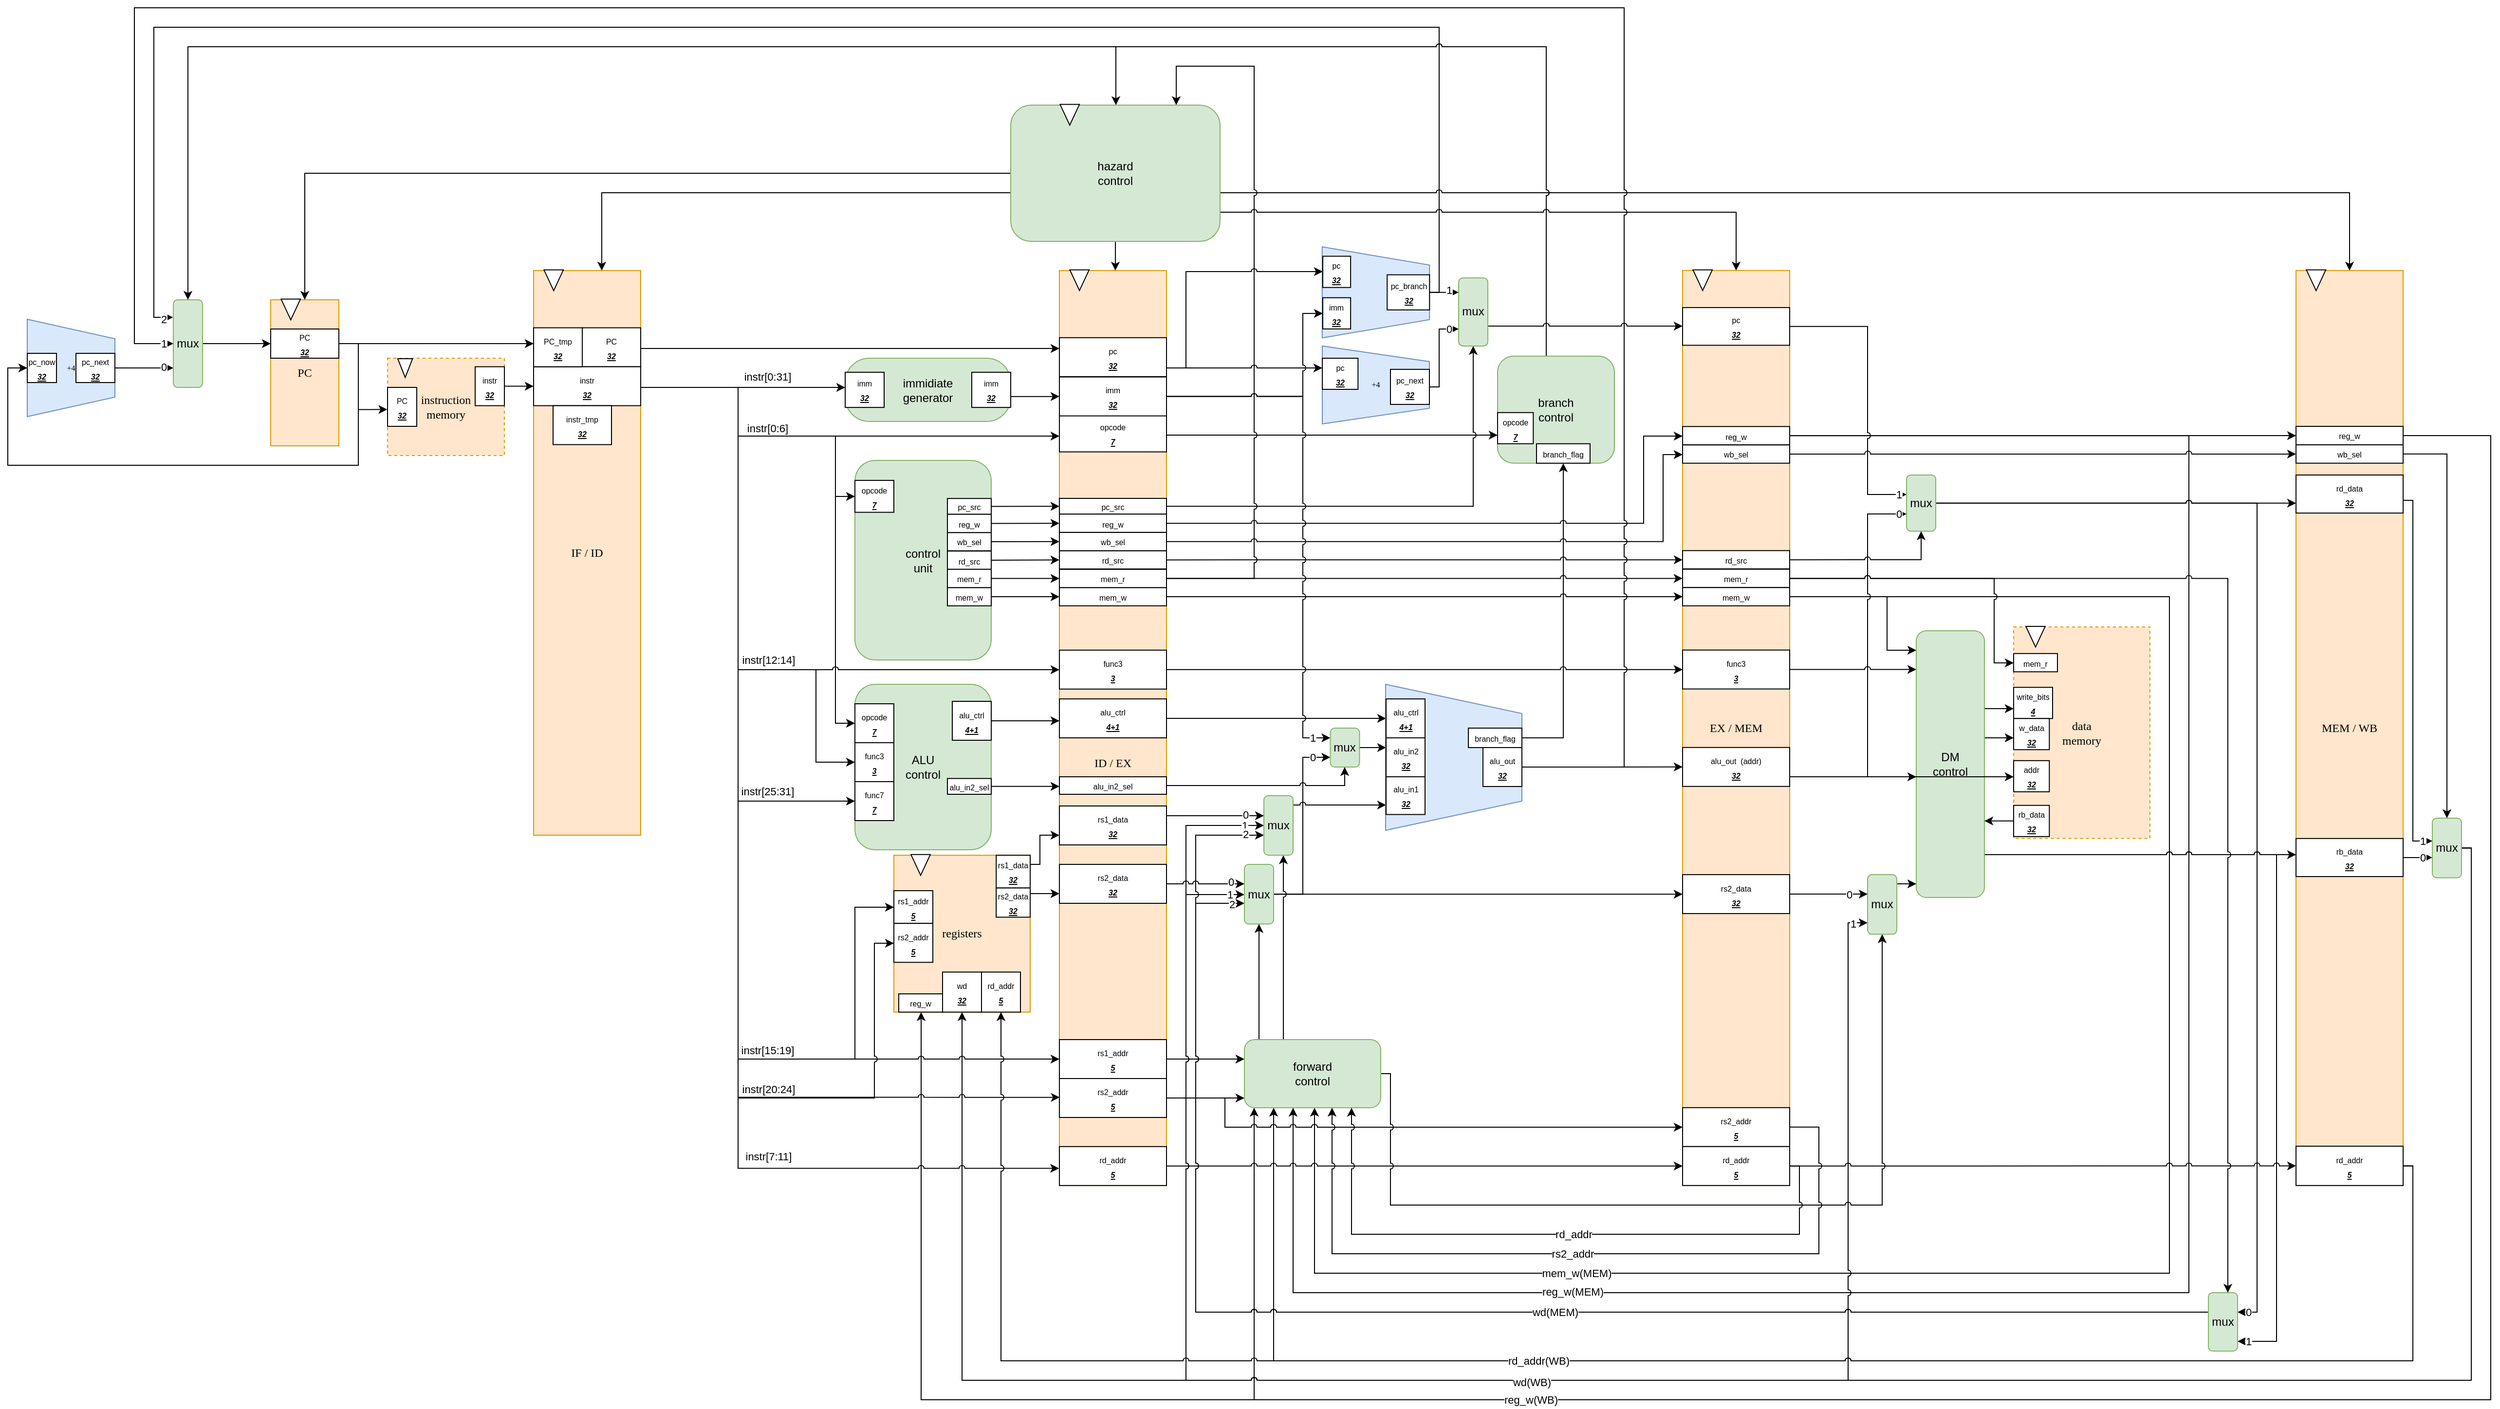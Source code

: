 <mxfile version="15.7.1" type="device"><diagram name="Page-1" id="edf60f1a-56cd-e834-aa8a-f176f3a09ee4"><mxGraphModel dx="1537" dy="281" grid="1" gridSize="10" guides="1" tooltips="1" connect="0" arrows="1" fold="0" page="1" pageScale="1" pageWidth="1100" pageHeight="850" background="none" math="0" shadow="0"><root><mxCell id="0"/><mxCell id="1" parent="0"/><mxCell id="kNVG9xj6ANDc93W-XIGZ-67" style="edgeStyle=orthogonalEdgeStyle;rounded=0;jumpStyle=arc;orthogonalLoop=1;jettySize=auto;html=1;" parent="1" source="EKekgRLYzdlUiFeW4id2-189" target="kNVG9xj6ANDc93W-XIGZ-15" edge="1"><mxGeometry relative="1" as="geometry"><Array as="points"><mxPoint x="960" y="609"/><mxPoint x="960" y="609"/></Array></mxGeometry></mxCell><mxCell id="kNVG9xj6ANDc93W-XIGZ-8" value="1" style="edgeStyle=orthogonalEdgeStyle;rounded=0;jumpStyle=arc;orthogonalLoop=1;jettySize=auto;html=1;" parent="1" source="kNVG9xj6ANDc93W-XIGZ-5" target="kNVG9xj6ANDc93W-XIGZ-7" edge="1"><mxGeometry x="0.948" relative="1" as="geometry"><mxPoint x="1140" y="710" as="targetPoint"/><Array as="points"><mxPoint x="1050" y="498"/><mxPoint x="1050" y="670"/></Array><mxPoint as="offset"/></mxGeometry></mxCell><mxCell id="32vaQrGKy8MRLrwL2cj2-9" style="edgeStyle=orthogonalEdgeStyle;rounded=0;orthogonalLoop=1;jettySize=auto;html=1;" parent="1" source="EKekgRLYzdlUiFeW4id2-189" target="yA2EK_0t3Z7QHFOwRQCl-2" edge="1"><mxGeometry relative="1" as="geometry"><mxPoint x="1380" y="1090" as="targetPoint"/><Array as="points"><mxPoint x="1380" y="610"/><mxPoint x="1380" y="1490"/><mxPoint x="460" y="1490"/></Array></mxGeometry></mxCell><mxCell id="S9mFxYT01QVTFPfIdobC-1" value="reg_w(MEM)" style="edgeLabel;html=1;align=center;verticalAlign=middle;resizable=0;points=[];" parent="32vaQrGKy8MRLrwL2cj2-9" vertex="1" connectable="0"><mxGeometry x="0.603" y="-1" relative="1" as="geometry"><mxPoint as="offset"/></mxGeometry></mxCell><mxCell id="kNVG9xj6ANDc93W-XIGZ-49" style="edgeStyle=orthogonalEdgeStyle;rounded=0;jumpStyle=arc;orthogonalLoop=1;jettySize=auto;html=1;" parent="1" source="EKekgRLYzdlUiFeW4id2-190" target="yA2EK_0t3Z7QHFOwRQCl-32" edge="1"><mxGeometry relative="1" as="geometry"><Array as="points"><mxPoint x="1070" y="775"/><mxPoint x="1070" y="830"/></Array></mxGeometry></mxCell><mxCell id="32vaQrGKy8MRLrwL2cj2-6" style="edgeStyle=orthogonalEdgeStyle;rounded=0;orthogonalLoop=1;jettySize=auto;html=1;" parent="1" source="EKekgRLYzdlUiFeW4id2-190" target="yA2EK_0t3Z7QHFOwRQCl-2" edge="1"><mxGeometry relative="1" as="geometry"><mxPoint x="1390" y="1090" as="targetPoint"/><Array as="points"><mxPoint x="1360" y="775"/><mxPoint x="1360" y="1470"/><mxPoint x="482" y="1470"/></Array></mxGeometry></mxCell><mxCell id="32vaQrGKy8MRLrwL2cj2-7" value="mem_w(MEM)" style="edgeLabel;html=1;align=center;verticalAlign=middle;resizable=0;points=[];" parent="32vaQrGKy8MRLrwL2cj2-6" vertex="1" connectable="0"><mxGeometry x="0.589" relative="1" as="geometry"><mxPoint as="offset"/></mxGeometry></mxCell><mxCell id="Cu1Hbzg0PVyFdCxrieRd-3" style="edgeStyle=orthogonalEdgeStyle;rounded=0;orthogonalLoop=1;jettySize=auto;html=1;" parent="1" source="yA2EK_0t3Z7QHFOwRQCl-23" target="kNVG9xj6ANDc93W-XIGZ-22" edge="1"><mxGeometry relative="1" as="geometry"/></mxCell><mxCell id="32vaQrGKy8MRLrwL2cj2-2" style="edgeStyle=orthogonalEdgeStyle;rounded=0;orthogonalLoop=1;jettySize=auto;html=1;" parent="1" source="EKekgRLYzdlUiFeW4id2-143" target="yA2EK_0t3Z7QHFOwRQCl-18" edge="1"><mxGeometry relative="1" as="geometry"><Array as="points"><mxPoint x="440" y="900"/><mxPoint x="440" y="900"/></Array></mxGeometry></mxCell><mxCell id="Cu1Hbzg0PVyFdCxrieRd-2" style="edgeStyle=orthogonalEdgeStyle;rounded=0;orthogonalLoop=1;jettySize=auto;html=1;" parent="1" source="EKekgRLYzdlUiFeW4id2-108" target="kNVG9xj6ANDc93W-XIGZ-19" edge="1"><mxGeometry relative="1" as="geometry"><Array as="points"><mxPoint x="590" y="609"/><mxPoint x="590" y="609"/></Array></mxGeometry></mxCell><mxCell id="EKekgRLYzdlUiFeW4id2-193" style="edgeStyle=orthogonalEdgeStyle;rounded=0;jumpStyle=arc;orthogonalLoop=1;jettySize=auto;html=1;" parent="1" source="EKekgRLYzdlUiFeW4id2-150" target="kNVG9xj6ANDc93W-XIGZ-1" edge="1"><mxGeometry relative="1" as="geometry"><mxPoint x="830" y="682.138" as="targetPoint"/></mxGeometry></mxCell><mxCell id="Q_06JHTN7Uep42Y_UUGo-1" style="edgeStyle=orthogonalEdgeStyle;rounded=0;orthogonalLoop=1;jettySize=auto;html=1;entryX=-0.011;entryY=0.2;entryDx=0;entryDy=0;entryPerimeter=0;" parent="1" source="EKekgRLYzdlUiFeW4id2-177" target="EKekgRLYzdlUiFeW4id2-50" edge="1"><mxGeometry relative="1" as="geometry"><mxPoint x="620" y="190" as="targetPoint"/><Array as="points"><mxPoint x="610" y="462"/><mxPoint x="610" y="190"/><mxPoint x="-710" y="190"/><mxPoint x="-710" y="488"/></Array></mxGeometry></mxCell><mxCell id="AWye1TeloU3Kx7bztyEL-3" value="2" style="edgeLabel;html=1;align=center;verticalAlign=middle;resizable=0;points=[];" parent="Q_06JHTN7Uep42Y_UUGo-1" vertex="1" connectable="0"><mxGeometry x="0.963" relative="1" as="geometry"><mxPoint x="10" y="17" as="offset"/></mxGeometry></mxCell><mxCell id="kNVG9xj6ANDc93W-XIGZ-147" style="edgeStyle=orthogonalEdgeStyle;rounded=0;jumpStyle=arc;orthogonalLoop=1;jettySize=auto;html=1;startArrow=none;startFill=0;endArrow=classic;endFill=1;" parent="1" source="EKekgRLYzdlUiFeW4id2-87" target="EKekgRLYzdlUiFeW4id2-37" edge="1"><mxGeometry relative="1" as="geometry"><Array as="points"><mxPoint x="1545" y="360"/></Array></mxGeometry></mxCell><mxCell id="kNVG9xj6ANDc93W-XIGZ-75" style="edgeStyle=orthogonalEdgeStyle;rounded=0;jumpStyle=arc;orthogonalLoop=1;jettySize=auto;html=1;" parent="1" source="kNVG9xj6ANDc93W-XIGZ-70" target="kNVG9xj6ANDc93W-XIGZ-27" edge="1"><mxGeometry relative="1" as="geometry"><Array as="points"><mxPoint x="1670" y="1033"/><mxPoint x="1670" y="1580"/><mxPoint x="1030" y="1580"/><mxPoint x="1030" y="1110"/></Array></mxGeometry></mxCell><mxCell id="i5YlRuQZrGiQrmkR3ASv-7" value="1" style="edgeLabel;html=1;align=center;verticalAlign=middle;resizable=0;points=[];" parent="kNVG9xj6ANDc93W-XIGZ-75" vertex="1" connectable="0"><mxGeometry x="0.982" y="-2" relative="1" as="geometry"><mxPoint y="-1" as="offset"/></mxGeometry></mxCell><mxCell id="kNVG9xj6ANDc93W-XIGZ-135" style="edgeStyle=orthogonalEdgeStyle;rounded=0;jumpStyle=arc;orthogonalLoop=1;jettySize=auto;html=1;startArrow=none;startFill=0;endArrow=classic;endFill=1;" parent="1" source="kNVG9xj6ANDc93W-XIGZ-15" target="yA2EK_0t3Z7QHFOwRQCl-2" edge="1"><mxGeometry relative="1" as="geometry"><Array as="points"><mxPoint x="1690" y="609"/><mxPoint x="1690" y="1600"/><mxPoint x="420" y="1600"/></Array></mxGeometry></mxCell><mxCell id="kNVG9xj6ANDc93W-XIGZ-139" style="edgeStyle=orthogonalEdgeStyle;rounded=0;jumpStyle=arc;orthogonalLoop=1;jettySize=auto;html=1;startArrow=none;startFill=0;endArrow=classic;endFill=1;" parent="1" source="kNVG9xj6ANDc93W-XIGZ-15" target="kNVG9xj6ANDc93W-XIGZ-137" edge="1"><mxGeometry relative="1" as="geometry"><Array as="points"><mxPoint x="1690" y="609"/><mxPoint x="1690" y="1600"/><mxPoint x="78" y="1600"/></Array></mxGeometry></mxCell><mxCell id="kNVG9xj6ANDc93W-XIGZ-154" value="reg_w(WB)" style="edgeLabel;html=1;align=center;verticalAlign=middle;resizable=0;points=[];" parent="kNVG9xj6ANDc93W-XIGZ-139" vertex="1" connectable="0"><mxGeometry x="0.31" y="3" relative="1" as="geometry"><mxPoint x="-42" y="-3" as="offset"/></mxGeometry></mxCell><mxCell id="kNVG9xj6ANDc93W-XIGZ-160" style="edgeStyle=orthogonalEdgeStyle;rounded=0;jumpStyle=arc;orthogonalLoop=1;jettySize=auto;html=1;startArrow=none;startFill=0;endArrow=classic;endFill=1;" parent="1" source="kNVG9xj6ANDc93W-XIGZ-103" target="yA2EK_0t3Z7QHFOwRQCl-2" edge="1"><mxGeometry relative="1" as="geometry"><Array as="points"><mxPoint x="1610" y="1360"/><mxPoint x="1610" y="1560"/><mxPoint x="440" y="1560"/></Array></mxGeometry></mxCell><mxCell id="kNVG9xj6ANDc93W-XIGZ-25" style="edgeStyle=orthogonalEdgeStyle;rounded=0;jumpStyle=arc;orthogonalLoop=1;jettySize=auto;html=1;" parent="1" source="EKekgRLYzdlUiFeW4id2-124" target="yA2EK_0t3Z7QHFOwRQCl-2" edge="1"><mxGeometry relative="1" as="geometry"><mxPoint x="380" y="1031" as="targetPoint"/><Array as="points"><mxPoint x="370" y="1250"/><mxPoint x="370" y="1250"/></Array></mxGeometry></mxCell><mxCell id="kNVG9xj6ANDc93W-XIGZ-93" style="edgeStyle=orthogonalEdgeStyle;rounded=0;jumpStyle=arc;orthogonalLoop=1;jettySize=auto;html=1;" parent="1" source="EKekgRLYzdlUiFeW4id2-125" target="yA2EK_0t3Z7QHFOwRQCl-2" edge="1"><mxGeometry relative="1" as="geometry"><Array as="points"><mxPoint x="310" y="1290"/><mxPoint x="310" y="1290"/></Array></mxGeometry></mxCell><mxCell id="yA2EK_0t3Z7QHFOwRQCl-7" style="edgeStyle=orthogonalEdgeStyle;rounded=0;orthogonalLoop=1;jettySize=auto;html=1;jumpStyle=arc;" parent="1" source="EKekgRLYzdlUiFeW4id2-121" target="yA2EK_0t3Z7QHFOwRQCl-6" edge="1"><mxGeometry relative="1" as="geometry"><mxPoint x="330" y="985.029" as="sourcePoint"/><mxPoint x="830" y="985.029" as="targetPoint"/><Array as="points"><mxPoint x="480" y="1360"/><mxPoint x="480" y="1360"/></Array></mxGeometry></mxCell><mxCell id="kNVG9xj6ANDc93W-XIGZ-132" style="edgeStyle=orthogonalEdgeStyle;rounded=0;jumpStyle=arc;orthogonalLoop=1;jettySize=auto;html=1;startArrow=none;startFill=0;endArrow=classic;endFill=1;" parent="1" source="EKekgRLYzdlUiFeW4id2-125" target="yA2EK_0t3Z7QHFOwRQCl-3" edge="1"><mxGeometry relative="1" as="geometry"><Array as="points"><mxPoint x="390" y="1290"/><mxPoint x="390" y="1320"/></Array></mxGeometry></mxCell><mxCell id="kNVG9xj6ANDc93W-XIGZ-133" style="edgeStyle=orthogonalEdgeStyle;rounded=0;jumpStyle=arc;orthogonalLoop=1;jettySize=auto;html=1;startArrow=none;startFill=0;endArrow=classic;endFill=1;" parent="1" source="kNVG9xj6ANDc93W-XIGZ-70" target="yA2EK_0t3Z7QHFOwRQCl-1" edge="1"><mxGeometry relative="1" as="geometry"><Array as="points"><mxPoint x="1670" y="1033"/><mxPoint x="1670" y="1580"/><mxPoint x="350" y="1580"/><mxPoint x="350" y="1081"/></Array></mxGeometry></mxCell><mxCell id="i5YlRuQZrGiQrmkR3ASv-5" value="1" style="edgeLabel;html=1;align=center;verticalAlign=middle;resizable=0;points=[];" parent="kNVG9xj6ANDc93W-XIGZ-133" vertex="1" connectable="0"><mxGeometry x="0.988" relative="1" as="geometry"><mxPoint as="offset"/></mxGeometry></mxCell><mxCell id="kNVG9xj6ANDc93W-XIGZ-134" style="edgeStyle=orthogonalEdgeStyle;rounded=0;jumpStyle=arc;orthogonalLoop=1;jettySize=auto;html=1;startArrow=none;startFill=0;endArrow=classic;endFill=1;" parent="1" source="kNVG9xj6ANDc93W-XIGZ-70" target="yA2EK_0t3Z7QHFOwRQCl-9" edge="1"><mxGeometry relative="1" as="geometry"><Array as="points"><mxPoint x="1670" y="1033"/><mxPoint x="1670" y="1580"/><mxPoint x="350" y="1580"/><mxPoint x="350" y="1010"/></Array></mxGeometry></mxCell><mxCell id="i5YlRuQZrGiQrmkR3ASv-2" value="1" style="edgeLabel;html=1;align=center;verticalAlign=middle;resizable=0;points=[];" parent="kNVG9xj6ANDc93W-XIGZ-134" vertex="1" connectable="0"><mxGeometry x="0.993" relative="1" as="geometry"><mxPoint x="-11" as="offset"/></mxGeometry></mxCell><mxCell id="kNVG9xj6ANDc93W-XIGZ-81" style="edgeStyle=orthogonalEdgeStyle;rounded=0;jumpStyle=arc;orthogonalLoop=1;jettySize=auto;html=1;" parent="1" source="kNVG9xj6ANDc93W-XIGZ-76" target="yA2EK_0t3Z7QHFOwRQCl-1" edge="1"><mxGeometry relative="1" as="geometry"><Array as="points"><mxPoint x="360" y="1510"/><mxPoint x="360" y="1090"/></Array></mxGeometry></mxCell><mxCell id="i5YlRuQZrGiQrmkR3ASv-6" value="2" style="edgeLabel;html=1;align=center;verticalAlign=middle;resizable=0;points=[];" parent="kNVG9xj6ANDc93W-XIGZ-81" vertex="1" connectable="0"><mxGeometry x="0.982" relative="1" as="geometry"><mxPoint y="1" as="offset"/></mxGeometry></mxCell><mxCell id="kNVG9xj6ANDc93W-XIGZ-80" style="edgeStyle=orthogonalEdgeStyle;rounded=0;jumpStyle=arc;orthogonalLoop=1;jettySize=auto;html=1;" parent="1" source="kNVG9xj6ANDc93W-XIGZ-76" target="yA2EK_0t3Z7QHFOwRQCl-9" edge="1"><mxGeometry relative="1" as="geometry"><mxPoint x="370" y="990" as="targetPoint"/><Array as="points"><mxPoint x="360" y="1510"/><mxPoint x="360" y="1020"/></Array></mxGeometry></mxCell><mxCell id="32vaQrGKy8MRLrwL2cj2-8" value="wd(MEM)" style="edgeLabel;html=1;align=center;verticalAlign=middle;resizable=0;points=[];" parent="kNVG9xj6ANDc93W-XIGZ-80" vertex="1" connectable="0"><mxGeometry x="-0.161" relative="1" as="geometry"><mxPoint as="offset"/></mxGeometry></mxCell><mxCell id="i5YlRuQZrGiQrmkR3ASv-3" value="2" style="edgeLabel;html=1;align=center;verticalAlign=middle;resizable=0;points=[];" parent="kNVG9xj6ANDc93W-XIGZ-80" vertex="1" connectable="0"><mxGeometry x="0.988" y="1" relative="1" as="geometry"><mxPoint x="-10" as="offset"/></mxGeometry></mxCell><mxCell id="kNVG9xj6ANDc93W-XIGZ-74" style="edgeStyle=orthogonalEdgeStyle;rounded=0;jumpStyle=arc;orthogonalLoop=1;jettySize=auto;html=1;" parent="1" source="kNVG9xj6ANDc93W-XIGZ-70" target="EKekgRLYzdlUiFeW4id2-79" edge="1"><mxGeometry relative="1" as="geometry"><mxPoint x="1650" y="1640" as="targetPoint"/><Array as="points"><mxPoint x="1670" y="1033"/><mxPoint x="1670" y="1580"/><mxPoint x="120" y="1580"/></Array></mxGeometry></mxCell><mxCell id="kNVG9xj6ANDc93W-XIGZ-153" value="wd(WB)" style="edgeLabel;html=1;align=center;verticalAlign=middle;resizable=0;points=[];" parent="kNVG9xj6ANDc93W-XIGZ-74" vertex="1" connectable="0"><mxGeometry x="0.199" y="2" relative="1" as="geometry"><mxPoint x="-32" as="offset"/></mxGeometry></mxCell><mxCell id="yA2EK_0t3Z7QHFOwRQCl-39" style="edgeStyle=orthogonalEdgeStyle;rounded=0;jumpStyle=arc;orthogonalLoop=1;jettySize=auto;html=1;" parent="1" source="yA2EK_0t3Z7QHFOwRQCl-33" target="yA2EK_0t3Z7QHFOwRQCl-38" edge="1"><mxGeometry relative="1" as="geometry"><Array as="points"><mxPoint x="580" y="850"/><mxPoint x="580" y="850"/></Array></mxGeometry></mxCell><mxCell id="kNVG9xj6ANDc93W-XIGZ-48" style="edgeStyle=orthogonalEdgeStyle;rounded=0;jumpStyle=arc;orthogonalLoop=1;jettySize=auto;html=1;" parent="1" source="EKekgRLYzdlUiFeW4id2-154" target="EKekgRLYzdlUiFeW4id2-190" edge="1"><mxGeometry relative="1" as="geometry"/></mxCell><mxCell id="kNVG9xj6ANDc93W-XIGZ-47" style="edgeStyle=orthogonalEdgeStyle;rounded=0;jumpStyle=arc;orthogonalLoop=1;jettySize=auto;html=1;" parent="1" source="EKekgRLYzdlUiFeW4id2-155" target="EKekgRLYzdlUiFeW4id2-191" edge="1"><mxGeometry relative="1" as="geometry"/></mxCell><mxCell id="EKekgRLYzdlUiFeW4id2-194" style="edgeStyle=orthogonalEdgeStyle;rounded=0;jumpStyle=arc;orthogonalLoop=1;jettySize=auto;html=1;" parent="1" source="EKekgRLYzdlUiFeW4id2-151" target="EKekgRLYzdlUiFeW4id2-187" edge="1"><mxGeometry relative="1" as="geometry"/></mxCell><mxCell id="kNVG9xj6ANDc93W-XIGZ-9" value="0" style="edgeStyle=orthogonalEdgeStyle;rounded=0;jumpStyle=arc;orthogonalLoop=1;jettySize=auto;html=1;" parent="1" source="yA2EK_0t3Z7QHFOwRQCl-25" target="kNVG9xj6ANDc93W-XIGZ-7" edge="1"><mxGeometry x="0.957" relative="1" as="geometry"><Array as="points"><mxPoint x="1050" y="960"/><mxPoint x="1050" y="690"/></Array><mxPoint as="offset"/></mxGeometry></mxCell><mxCell id="kNVG9xj6ANDc93W-XIGZ-149" style="edgeStyle=orthogonalEdgeStyle;rounded=0;jumpStyle=arc;orthogonalLoop=1;jettySize=auto;html=1;startArrow=none;startFill=0;endArrow=classic;endFill=1;" parent="1" source="EKekgRLYzdlUiFeW4id2-155" target="EKekgRLYzdlUiFeW4id2-87" edge="1"><mxGeometry relative="1" as="geometry"><mxPoint x="1411.667" y="300.0" as="targetPoint"/><Array as="points"><mxPoint x="420" y="756"/><mxPoint x="420" y="230"/><mxPoint x="340" y="230"/></Array></mxGeometry></mxCell><mxCell id="kNVG9xj6ANDc93W-XIGZ-12" style="edgeStyle=orthogonalEdgeStyle;rounded=0;jumpStyle=arc;orthogonalLoop=1;jettySize=auto;html=1;" parent="1" source="kNVG9xj6ANDc93W-XIGZ-7" target="kNVG9xj6ANDc93W-XIGZ-11" edge="1"><mxGeometry relative="1" as="geometry"><Array as="points"><mxPoint x="1470" y="679"/><mxPoint x="1470" y="679"/></Array></mxGeometry></mxCell><mxCell id="kNVG9xj6ANDc93W-XIGZ-79" value="0" style="edgeStyle=orthogonalEdgeStyle;rounded=0;jumpStyle=arc;orthogonalLoop=1;jettySize=auto;html=1;" parent="1" source="kNVG9xj6ANDc93W-XIGZ-7" target="kNVG9xj6ANDc93W-XIGZ-76" edge="1"><mxGeometry x="0.982" relative="1" as="geometry"><Array as="points"><mxPoint x="1450" y="679"/><mxPoint x="1450" y="1510"/></Array><mxPoint as="offset"/></mxGeometry></mxCell><mxCell id="kNVG9xj6ANDc93W-XIGZ-140" style="edgeStyle=orthogonalEdgeStyle;rounded=0;jumpStyle=arc;orthogonalLoop=1;jettySize=auto;html=1;startArrow=none;startFill=0;endArrow=classic;endFill=1;" parent="1" source="kNVG9xj6ANDc93W-XIGZ-18" target="EKekgRLYzdlUiFeW4id2-50" edge="1"><mxGeometry relative="1" as="geometry"><Array as="points"><mxPoint x="720" y="210"/><mxPoint x="-675" y="210"/></Array></mxGeometry></mxCell><mxCell id="kNVG9xj6ANDc93W-XIGZ-146" style="edgeStyle=orthogonalEdgeStyle;rounded=0;jumpStyle=arc;orthogonalLoop=1;jettySize=auto;html=1;startArrow=none;startFill=0;endArrow=classic;endFill=1;" parent="1" source="kNVG9xj6ANDc93W-XIGZ-18" target="EKekgRLYzdlUiFeW4id2-87" edge="1"><mxGeometry relative="1" as="geometry"><Array as="points"><mxPoint x="720" y="210"/><mxPoint x="278" y="210"/></Array></mxGeometry></mxCell><mxCell id="kNVG9xj6ANDc93W-XIGZ-69" style="edgeStyle=orthogonalEdgeStyle;rounded=0;jumpStyle=arc;orthogonalLoop=1;jettySize=auto;html=1;" parent="1" source="yA2EK_0t3Z7QHFOwRQCl-32" target="kNVG9xj6ANDc93W-XIGZ-68" edge="1"><mxGeometry relative="1" as="geometry"><Array as="points"><mxPoint x="1360" y="1040"/><mxPoint x="1360" y="1040"/></Array></mxGeometry></mxCell><mxCell id="kNVG9xj6ANDc93W-XIGZ-78" value="1" style="edgeStyle=orthogonalEdgeStyle;rounded=0;jumpStyle=arc;orthogonalLoop=1;jettySize=auto;html=1;" parent="1" source="yA2EK_0t3Z7QHFOwRQCl-32" target="kNVG9xj6ANDc93W-XIGZ-76" edge="1"><mxGeometry x="0.975" relative="1" as="geometry"><Array as="points"><mxPoint x="1470" y="1040"/><mxPoint x="1470" y="1540"/></Array><mxPoint as="offset"/></mxGeometry></mxCell><mxCell id="kNVG9xj6ANDc93W-XIGZ-123" style="edgeStyle=orthogonalEdgeStyle;rounded=0;jumpStyle=arc;orthogonalLoop=1;jettySize=auto;html=1;startArrow=none;startFill=0;endArrow=classic;endFill=1;" parent="1" source="yA2EK_0t3Z7QHFOwRQCl-6" target="kNVG9xj6ANDc93W-XIGZ-103" edge="1"><mxGeometry relative="1" as="geometry"/></mxCell><mxCell id="60e70716793133e9-2" value="+4" style="shape=trapezoid;whiteSpace=wrap;html=1;rounded=0;shadow=0;labelBackgroundColor=none;strokeWidth=1;fontFamily=Verdana;fontSize=8;align=center;flipV=1;rotation=0;container=1;fillColor=#dae8fc;strokeColor=#6c8ebf;direction=south;" parent="1" vertex="1"><mxGeometry x="-840" y="490" width="90" height="100" as="geometry"><mxRectangle x="125" y="215" width="50" height="40" as="alternateBounds"/></mxGeometry></mxCell><mxCell id="EKekgRLYzdlUiFeW4id2-47" value="&lt;font style=&quot;font-size: 8px&quot;&gt;pc_now&lt;br&gt;&lt;i&gt;&lt;b&gt;&lt;u&gt;32&lt;/u&gt;&lt;/b&gt;&lt;/i&gt;&lt;br&gt;&lt;/font&gt;" style="rounded=0;whiteSpace=wrap;html=1;shadow=0;rotation=0;" parent="60e70716793133e9-2" vertex="1"><mxGeometry y="35" width="30" height="30" as="geometry"/></mxCell><mxCell id="EKekgRLYzdlUiFeW4id2-49" value="&lt;font style=&quot;font-size: 8px&quot;&gt;pc_next&lt;br&gt;&lt;i&gt;&lt;b&gt;&lt;u&gt;32&lt;/u&gt;&lt;/b&gt;&lt;/i&gt;&lt;br&gt;&lt;/font&gt;" style="rounded=0;whiteSpace=wrap;html=1;shadow=0;rotation=0;" parent="60e70716793133e9-2" vertex="1"><mxGeometry x="50" y="35" width="40" height="30" as="geometry"/></mxCell><mxCell id="EKekgRLYzdlUiFeW4id2-24" value="&lt;font style=&quot;font-size: 12px&quot;&gt;IF / ID&lt;/font&gt;" style="rounded=0;whiteSpace=wrap;html=1;shadow=0;labelBackgroundColor=none;strokeWidth=1;fontFamily=Verdana;fontSize=8;align=center;fillColor=#ffe6cc;strokeColor=#d79b00;container=1;" parent="1" vertex="1"><mxGeometry x="-320" y="440" width="110" height="580" as="geometry"/></mxCell><mxCell id="EKekgRLYzdlUiFeW4id2-44" value="&lt;font style=&quot;font-size: 8px&quot;&gt;PC&lt;br&gt;&lt;i&gt;&lt;b&gt;&lt;u&gt;32&lt;/u&gt;&lt;/b&gt;&lt;/i&gt;&lt;br&gt;&lt;/font&gt;" style="rounded=0;whiteSpace=wrap;html=1;shadow=0;" parent="EKekgRLYzdlUiFeW4id2-24" vertex="1"><mxGeometry x="50" y="58.75" width="60" height="40" as="geometry"/></mxCell><mxCell id="EKekgRLYzdlUiFeW4id2-65" value="&lt;font style=&quot;font-size: 8px&quot;&gt;instr&lt;br&gt;&lt;i&gt;&lt;b&gt;&lt;u&gt;32&lt;/u&gt;&lt;/b&gt;&lt;/i&gt;&lt;br&gt;&lt;/font&gt;" style="rounded=0;whiteSpace=wrap;html=1;shadow=0;" parent="EKekgRLYzdlUiFeW4id2-24" vertex="1"><mxGeometry y="98.75" width="110" height="40" as="geometry"/></mxCell><mxCell id="1QepmSErJZ8Scbjbq0xg-8" value="" style="triangle;whiteSpace=wrap;html=1;shadow=0;rotation=90;" parent="EKekgRLYzdlUiFeW4id2-24" vertex="1"><mxGeometry x="10" width="21.25" height="19.86" as="geometry"/></mxCell><mxCell id="aDGXHN1cYrlwPcJ_VAFq-1" value="&lt;font style=&quot;font-size: 8px&quot;&gt;PC_tmp&lt;br&gt;&lt;i&gt;&lt;b&gt;&lt;u&gt;32&lt;/u&gt;&lt;/b&gt;&lt;/i&gt;&lt;br&gt;&lt;/font&gt;" style="rounded=0;whiteSpace=wrap;html=1;shadow=0;" parent="EKekgRLYzdlUiFeW4id2-24" vertex="1"><mxGeometry y="58.75" width="50" height="40" as="geometry"/></mxCell><mxCell id="aDGXHN1cYrlwPcJ_VAFq-3" value="&lt;font style=&quot;font-size: 8px&quot;&gt;instr_tmp&lt;br&gt;&lt;i&gt;&lt;b&gt;&lt;u&gt;32&lt;/u&gt;&lt;/b&gt;&lt;/i&gt;&lt;br&gt;&lt;/font&gt;" style="rounded=0;whiteSpace=wrap;html=1;shadow=0;" parent="EKekgRLYzdlUiFeW4id2-24" vertex="1"><mxGeometry x="20" y="138.75" width="60" height="40" as="geometry"/></mxCell><mxCell id="EKekgRLYzdlUiFeW4id2-33" value="&lt;font style=&quot;font-size: 12px&quot;&gt;&lt;br&gt;&lt;br&gt;&lt;br&gt;&lt;br&gt;&lt;br&gt;ID / EX&lt;/font&gt;" style="rounded=0;whiteSpace=wrap;html=1;shadow=0;labelBackgroundColor=none;strokeWidth=1;fontFamily=Verdana;fontSize=8;align=center;fillColor=#ffe6cc;strokeColor=#d79b00;container=1;" parent="1" vertex="1"><mxGeometry x="220" y="440" width="110" height="940" as="geometry"/></mxCell><mxCell id="EKekgRLYzdlUiFeW4id2-34" value="" style="triangle;whiteSpace=wrap;html=1;shadow=0;rotation=90;" parent="EKekgRLYzdlUiFeW4id2-33" vertex="1"><mxGeometry x="10" y="-0.1" width="21.25" height="19.86" as="geometry"/></mxCell><mxCell id="EKekgRLYzdlUiFeW4id2-71" value="&lt;font style=&quot;font-size: 8px&quot;&gt;pc&lt;br&gt;&lt;u style=&quot;font-style: italic ; font-weight: bold&quot;&gt;32&lt;/u&gt;&lt;br&gt;&lt;/font&gt;" style="rounded=0;whiteSpace=wrap;html=1;shadow=0;" parent="EKekgRLYzdlUiFeW4id2-33" vertex="1"><mxGeometry y="68.9" width="110" height="40" as="geometry"/></mxCell><mxCell id="EKekgRLYzdlUiFeW4id2-108" value="&lt;font style=&quot;font-size: 8px&quot;&gt;opcode&lt;br&gt;&lt;i&gt;&lt;b&gt;&lt;u&gt;7&lt;/u&gt;&lt;/b&gt;&lt;/i&gt;&lt;br&gt;&lt;/font&gt;" style="rounded=0;whiteSpace=wrap;html=1;shadow=0;" parent="EKekgRLYzdlUiFeW4id2-33" vertex="1"><mxGeometry y="147.48" width="110" height="38.75" as="geometry"/></mxCell><mxCell id="EKekgRLYzdlUiFeW4id2-121" value="&lt;font style=&quot;font-size: 8px&quot;&gt;rd_addr&lt;br&gt;&lt;b&gt;&lt;i&gt;&lt;u&gt;5&lt;/u&gt;&lt;/i&gt;&lt;/b&gt;&lt;br&gt;&lt;/font&gt;" style="rounded=0;whiteSpace=wrap;html=1;shadow=0;" parent="EKekgRLYzdlUiFeW4id2-33" vertex="1"><mxGeometry y="899.9" width="110" height="40" as="geometry"/></mxCell><mxCell id="EKekgRLYzdlUiFeW4id2-124" value="&lt;font style=&quot;font-size: 8px&quot;&gt;rs1_addr&lt;br&gt;&lt;b&gt;&lt;i&gt;&lt;u&gt;5&lt;/u&gt;&lt;/i&gt;&lt;/b&gt;&lt;br&gt;&lt;/font&gt;" style="rounded=0;whiteSpace=wrap;html=1;shadow=0;" parent="EKekgRLYzdlUiFeW4id2-33" vertex="1"><mxGeometry y="790.0" width="110" height="40" as="geometry"/></mxCell><mxCell id="EKekgRLYzdlUiFeW4id2-125" value="&lt;font style=&quot;font-size: 8px&quot;&gt;rs2_addr&lt;br&gt;&lt;b&gt;&lt;i&gt;&lt;u&gt;5&lt;/u&gt;&lt;/i&gt;&lt;/b&gt;&lt;br&gt;&lt;/font&gt;" style="rounded=0;whiteSpace=wrap;html=1;shadow=0;" parent="EKekgRLYzdlUiFeW4id2-33" vertex="1"><mxGeometry y="830.0" width="110" height="40" as="geometry"/></mxCell><mxCell id="EKekgRLYzdlUiFeW4id2-136" value="&lt;font style=&quot;font-size: 8px&quot;&gt;imm&lt;br&gt;&lt;b&gt;&lt;i&gt;&lt;u&gt;32&lt;/u&gt;&lt;/i&gt;&lt;/b&gt;&lt;br&gt;&lt;/font&gt;" style="rounded=0;whiteSpace=wrap;html=1;shadow=0;" parent="EKekgRLYzdlUiFeW4id2-33" vertex="1"><mxGeometry y="109.28" width="110" height="40" as="geometry"/></mxCell><mxCell id="EKekgRLYzdlUiFeW4id2-143" value="&lt;font style=&quot;font-size: 8px&quot;&gt;alu_ctrl&lt;br&gt;&lt;b&gt;&lt;i&gt;&lt;u&gt;4+1&lt;/u&gt;&lt;/i&gt;&lt;/b&gt;&lt;br&gt;&lt;/font&gt;" style="rounded=0;whiteSpace=wrap;html=1;shadow=0;" parent="EKekgRLYzdlUiFeW4id2-33" vertex="1"><mxGeometry y="440.0" width="110" height="40" as="geometry"/></mxCell><mxCell id="EKekgRLYzdlUiFeW4id2-145" value="&lt;font style=&quot;font-size: 8px&quot;&gt;rs1_data&lt;br&gt;&lt;b&gt;&lt;i&gt;&lt;u&gt;32&lt;/u&gt;&lt;/i&gt;&lt;/b&gt;&lt;br&gt;&lt;/font&gt;" style="rounded=0;whiteSpace=wrap;html=1;shadow=0;" parent="EKekgRLYzdlUiFeW4id2-33" vertex="1"><mxGeometry y="550.0" width="110" height="40" as="geometry"/></mxCell><mxCell id="EKekgRLYzdlUiFeW4id2-146" value="&lt;font style=&quot;font-size: 8px&quot;&gt;rs2_data&lt;br&gt;&lt;b&gt;&lt;i&gt;&lt;u&gt;32&lt;/u&gt;&lt;/i&gt;&lt;/b&gt;&lt;br&gt;&lt;/font&gt;" style="rounded=0;whiteSpace=wrap;html=1;shadow=0;" parent="EKekgRLYzdlUiFeW4id2-33" vertex="1"><mxGeometry y="610.0" width="110" height="40" as="geometry"/></mxCell><mxCell id="EKekgRLYzdlUiFeW4id2-150" value="&lt;font style=&quot;font-size: 8px&quot;&gt;pc_src&lt;br&gt;&lt;/font&gt;" style="rounded=0;whiteSpace=wrap;html=1;shadow=0;" parent="EKekgRLYzdlUiFeW4id2-33" vertex="1"><mxGeometry y="234" width="110" height="16.25" as="geometry"/></mxCell><mxCell id="EKekgRLYzdlUiFeW4id2-151" value="&lt;font style=&quot;font-size: 8px&quot;&gt;rd_src&lt;br&gt;&lt;/font&gt;" style="rounded=0;whiteSpace=wrap;html=1;shadow=0;" parent="EKekgRLYzdlUiFeW4id2-33" vertex="1"><mxGeometry y="287.75" width="110" height="18.75" as="geometry"/></mxCell><mxCell id="EKekgRLYzdlUiFeW4id2-152" value="&lt;font style=&quot;font-size: 8px&quot;&gt;wb_sel&lt;br&gt;&lt;/font&gt;" style="rounded=0;whiteSpace=wrap;html=1;shadow=0;" parent="EKekgRLYzdlUiFeW4id2-33" vertex="1"><mxGeometry y="269" width="110" height="18.75" as="geometry"/></mxCell><mxCell id="EKekgRLYzdlUiFeW4id2-153" value="&lt;font style=&quot;font-size: 8px&quot;&gt;reg_w&lt;br&gt;&lt;/font&gt;" style="rounded=0;whiteSpace=wrap;html=1;shadow=0;" parent="EKekgRLYzdlUiFeW4id2-33" vertex="1"><mxGeometry y="250.15" width="110" height="18.75" as="geometry"/></mxCell><mxCell id="EKekgRLYzdlUiFeW4id2-154" value="&lt;font style=&quot;font-size: 8px&quot;&gt;mem_w&lt;br&gt;&lt;/font&gt;" style="rounded=0;whiteSpace=wrap;html=1;shadow=0;" parent="EKekgRLYzdlUiFeW4id2-33" vertex="1"><mxGeometry y="325.63" width="110" height="18.75" as="geometry"/></mxCell><mxCell id="yA2EK_0t3Z7QHFOwRQCl-33" value="&lt;font style=&quot;font-size: 8px&quot;&gt;func3&lt;br&gt;&lt;b&gt;&lt;i&gt;&lt;u&gt;3&lt;/u&gt;&lt;/i&gt;&lt;/b&gt;&lt;br&gt;&lt;/font&gt;" style="rounded=0;whiteSpace=wrap;html=1;shadow=0;" parent="EKekgRLYzdlUiFeW4id2-33" vertex="1"><mxGeometry y="389.9" width="110" height="40" as="geometry"/></mxCell><mxCell id="EKekgRLYzdlUiFeW4id2-155" value="&lt;font style=&quot;font-size: 8px&quot;&gt;mem_r&lt;br&gt;&lt;/font&gt;" style="rounded=0;whiteSpace=wrap;html=1;shadow=0;" parent="EKekgRLYzdlUiFeW4id2-33" vertex="1"><mxGeometry y="306.88" width="110" height="18.75" as="geometry"/></mxCell><mxCell id="EKekgRLYzdlUiFeW4id2-156" value="&lt;font style=&quot;font-size: 8px&quot;&gt;alu_in2_sel&lt;br&gt;&lt;/font&gt;" style="rounded=0;whiteSpace=wrap;html=1;shadow=0;" parent="EKekgRLYzdlUiFeW4id2-33" vertex="1"><mxGeometry y="520" width="110" height="18" as="geometry"/></mxCell><mxCell id="EKekgRLYzdlUiFeW4id2-35" value="&lt;font style=&quot;font-size: 12px&quot;&gt;EX / MEM&lt;/font&gt;" style="rounded=0;whiteSpace=wrap;html=1;shadow=0;labelBackgroundColor=none;strokeWidth=1;fontFamily=Verdana;fontSize=8;align=center;fillColor=#ffe6cc;strokeColor=#d79b00;container=1;" parent="1" vertex="1"><mxGeometry x="860" y="439.9" width="110" height="940" as="geometry"/></mxCell><mxCell id="EKekgRLYzdlUiFeW4id2-191" value="&lt;font style=&quot;font-size: 8px&quot;&gt;mem_r&lt;br&gt;&lt;/font&gt;" style="rounded=0;whiteSpace=wrap;html=1;shadow=0;" parent="EKekgRLYzdlUiFeW4id2-35" vertex="1"><mxGeometry y="306.88" width="110" height="18.75" as="geometry"/></mxCell><mxCell id="EKekgRLYzdlUiFeW4id2-190" value="&lt;font style=&quot;font-size: 8px&quot;&gt;mem_w&lt;br&gt;&lt;/font&gt;" style="rounded=0;whiteSpace=wrap;html=1;shadow=0;" parent="EKekgRLYzdlUiFeW4id2-35" vertex="1"><mxGeometry y="325.73" width="110" height="18.75" as="geometry"/></mxCell><mxCell id="EKekgRLYzdlUiFeW4id2-188" value="&lt;font style=&quot;font-size: 8px&quot;&gt;wb_sel&lt;br&gt;&lt;/font&gt;" style="rounded=0;whiteSpace=wrap;html=1;shadow=0;" parent="EKekgRLYzdlUiFeW4id2-35" vertex="1"><mxGeometry y="179.21" width="110" height="18.75" as="geometry"/></mxCell><mxCell id="EKekgRLYzdlUiFeW4id2-189" value="&lt;font style=&quot;font-size: 8px&quot;&gt;reg_w&lt;br&gt;&lt;/font&gt;" style="rounded=0;whiteSpace=wrap;html=1;shadow=0;" parent="EKekgRLYzdlUiFeW4id2-35" vertex="1"><mxGeometry y="160.28" width="110" height="18.75" as="geometry"/></mxCell><mxCell id="yA2EK_0t3Z7QHFOwRQCl-3" value="&lt;font style=&quot;font-size: 8px&quot;&gt;rs2_addr&lt;br&gt;&lt;b&gt;&lt;i&gt;&lt;u&gt;5&lt;/u&gt;&lt;/i&gt;&lt;/b&gt;&lt;br&gt;&lt;/font&gt;" style="rounded=0;whiteSpace=wrap;html=1;shadow=0;" parent="EKekgRLYzdlUiFeW4id2-35" vertex="1"><mxGeometry y="860" width="110" height="40" as="geometry"/></mxCell><mxCell id="yA2EK_0t3Z7QHFOwRQCl-6" value="&lt;font style=&quot;font-size: 8px&quot;&gt;rd_addr&lt;br&gt;&lt;b&gt;&lt;i&gt;&lt;u&gt;5&lt;/u&gt;&lt;/i&gt;&lt;/b&gt;&lt;br&gt;&lt;/font&gt;" style="rounded=0;whiteSpace=wrap;html=1;shadow=0;" parent="EKekgRLYzdlUiFeW4id2-35" vertex="1"><mxGeometry y="900" width="110" height="40" as="geometry"/></mxCell><mxCell id="yA2EK_0t3Z7QHFOwRQCl-25" value="&lt;font style=&quot;font-size: 8px&quot;&gt;alu_out&amp;nbsp; (addr)&lt;br&gt;&lt;b&gt;&lt;i&gt;&lt;u&gt;32&lt;/u&gt;&lt;/i&gt;&lt;/b&gt;&lt;br&gt;&lt;/font&gt;" style="rounded=0;whiteSpace=wrap;html=1;shadow=0;" parent="EKekgRLYzdlUiFeW4id2-35" vertex="1"><mxGeometry y="490" width="110" height="40" as="geometry"/></mxCell><mxCell id="yA2EK_0t3Z7QHFOwRQCl-38" value="&lt;font style=&quot;font-size: 8px&quot;&gt;func3&lt;br&gt;&lt;b&gt;&lt;i&gt;&lt;u&gt;3&lt;/u&gt;&lt;/i&gt;&lt;/b&gt;&lt;br&gt;&lt;/font&gt;" style="rounded=0;whiteSpace=wrap;html=1;shadow=0;" parent="EKekgRLYzdlUiFeW4id2-35" vertex="1"><mxGeometry y="389.9" width="110" height="40" as="geometry"/></mxCell><mxCell id="kNVG9xj6ANDc93W-XIGZ-5" value="&lt;font style=&quot;font-size: 8px&quot;&gt;pc&lt;br&gt;&lt;b&gt;&lt;i&gt;&lt;u&gt;32&lt;/u&gt;&lt;/i&gt;&lt;/b&gt;&lt;br&gt;&lt;/font&gt;" style="rounded=0;whiteSpace=wrap;html=1;shadow=0;" parent="EKekgRLYzdlUiFeW4id2-35" vertex="1"><mxGeometry y="38.07" width="110" height="38.75" as="geometry"/></mxCell><mxCell id="kNVG9xj6ANDc93W-XIGZ-28" value="&lt;font style=&quot;font-size: 8px&quot;&gt;rs2_data&lt;br&gt;&lt;b&gt;&lt;i&gt;&lt;u&gt;32&lt;/u&gt;&lt;/i&gt;&lt;/b&gt;&lt;br&gt;&lt;/font&gt;" style="rounded=0;whiteSpace=wrap;html=1;shadow=0;" parent="EKekgRLYzdlUiFeW4id2-35" vertex="1"><mxGeometry y="620.63" width="110" height="40" as="geometry"/></mxCell><mxCell id="EKekgRLYzdlUiFeW4id2-187" value="&lt;font style=&quot;font-size: 8px&quot;&gt;rd_src&lt;br&gt;&lt;/font&gt;" style="rounded=0;whiteSpace=wrap;html=1;shadow=0;" parent="EKekgRLYzdlUiFeW4id2-35" vertex="1"><mxGeometry y="287.75" width="110" height="18.75" as="geometry"/></mxCell><mxCell id="1QepmSErJZ8Scbjbq0xg-4" value="" style="triangle;whiteSpace=wrap;html=1;shadow=0;rotation=90;" parent="EKekgRLYzdlUiFeW4id2-35" vertex="1"><mxGeometry x="10" width="21.25" height="19.86" as="geometry"/></mxCell><mxCell id="EKekgRLYzdlUiFeW4id2-37" value="&lt;font style=&quot;font-size: 12px&quot;&gt;MEM / WB&lt;/font&gt;" style="rounded=0;whiteSpace=wrap;html=1;shadow=0;labelBackgroundColor=none;strokeWidth=1;fontFamily=Verdana;fontSize=8;align=center;fillColor=#ffe6cc;strokeColor=#d79b00;container=1;" parent="1" vertex="1"><mxGeometry x="1490" y="440" width="110" height="940" as="geometry"/></mxCell><mxCell id="kNVG9xj6ANDc93W-XIGZ-103" value="&lt;font style=&quot;font-size: 8px&quot;&gt;rd_addr&lt;br&gt;&lt;b&gt;&lt;i&gt;&lt;u&gt;5&lt;/u&gt;&lt;/i&gt;&lt;/b&gt;&lt;br&gt;&lt;/font&gt;" style="rounded=0;whiteSpace=wrap;html=1;shadow=0;" parent="EKekgRLYzdlUiFeW4id2-37" vertex="1"><mxGeometry y="899.524" width="110" height="40.381" as="geometry"/></mxCell><mxCell id="kNVG9xj6ANDc93W-XIGZ-68" value="&lt;font style=&quot;font-size: 8px&quot;&gt;rb_data&lt;br&gt;&lt;b&gt;&lt;i&gt;&lt;u&gt;32&lt;/u&gt;&lt;/i&gt;&lt;/b&gt;&lt;br&gt;&lt;/font&gt;" style="rounded=0;whiteSpace=wrap;html=1;shadow=0;" parent="EKekgRLYzdlUiFeW4id2-37" vertex="1"><mxGeometry y="583.404" width="110" height="39.119" as="geometry"/></mxCell><mxCell id="kNVG9xj6ANDc93W-XIGZ-11" value="&lt;font style=&quot;font-size: 8px&quot;&gt;rd_data&lt;br&gt;&lt;b&gt;&lt;i&gt;&lt;u&gt;32&lt;/u&gt;&lt;/i&gt;&lt;/b&gt;&lt;br&gt;&lt;/font&gt;" style="rounded=0;whiteSpace=wrap;html=1;shadow=0;" parent="EKekgRLYzdlUiFeW4id2-37" vertex="1"><mxGeometry y="209.97" width="110" height="39.119" as="geometry"/></mxCell><mxCell id="kNVG9xj6ANDc93W-XIGZ-14" value="&lt;font style=&quot;font-size: 8px&quot;&gt;wb_sel&lt;br&gt;&lt;/font&gt;" style="rounded=0;whiteSpace=wrap;html=1;shadow=0;" parent="EKekgRLYzdlUiFeW4id2-37" vertex="1"><mxGeometry y="178.927" width="110" height="18.929" as="geometry"/></mxCell><mxCell id="kNVG9xj6ANDc93W-XIGZ-15" value="&lt;font style=&quot;font-size: 8px&quot;&gt;reg_w&lt;br&gt;&lt;/font&gt;" style="rounded=0;whiteSpace=wrap;html=1;shadow=0;" parent="EKekgRLYzdlUiFeW4id2-37" vertex="1"><mxGeometry y="159.999" width="110" height="18.929" as="geometry"/></mxCell><mxCell id="1QepmSErJZ8Scbjbq0xg-6" value="" style="triangle;whiteSpace=wrap;html=1;shadow=0;rotation=90;" parent="EKekgRLYzdlUiFeW4id2-37" vertex="1"><mxGeometry x="10" width="21.25" height="19.86" as="geometry"/></mxCell><mxCell id="EKekgRLYzdlUiFeW4id2-39" value="&lt;font style=&quot;font-size: 12px&quot;&gt;PC&lt;/font&gt;" style="rounded=0;whiteSpace=wrap;html=1;shadow=0;labelBackgroundColor=none;strokeWidth=1;fontFamily=Verdana;fontSize=8;align=center;fillColor=#ffe6cc;strokeColor=#d79b00;container=1;" parent="1" vertex="1"><mxGeometry x="-590" y="470" width="70" height="150" as="geometry"/></mxCell><mxCell id="EKekgRLYzdlUiFeW4id2-41" value="&lt;font style=&quot;font-size: 8px&quot;&gt;PC&lt;br&gt;&lt;i&gt;&lt;b&gt;&lt;u&gt;32&lt;/u&gt;&lt;/b&gt;&lt;/i&gt;&lt;br&gt;&lt;/font&gt;" style="rounded=0;whiteSpace=wrap;html=1;shadow=0;" parent="EKekgRLYzdlUiFeW4id2-39" vertex="1"><mxGeometry y="30" width="70" height="30" as="geometry"/></mxCell><mxCell id="1QepmSErJZ8Scbjbq0xg-3" value="" style="triangle;whiteSpace=wrap;html=1;shadow=0;rotation=90;" parent="EKekgRLYzdlUiFeW4id2-39" vertex="1"><mxGeometry x="10" y="2.265e-14" width="21.25" height="19.86" as="geometry"/></mxCell><mxCell id="EKekgRLYzdlUiFeW4id2-62" style="edgeStyle=orthogonalEdgeStyle;rounded=0;jumpStyle=arc;orthogonalLoop=1;jettySize=auto;html=1;" parent="1" source="EKekgRLYzdlUiFeW4id2-50" target="EKekgRLYzdlUiFeW4id2-41" edge="1"><mxGeometry relative="1" as="geometry"/></mxCell><mxCell id="EKekgRLYzdlUiFeW4id2-50" value="mux" style="rounded=1;whiteSpace=wrap;html=1;fillColor=#d5e8d4;strokeColor=#82b366;" parent="1" vertex="1"><mxGeometry x="-690" y="470" width="30" height="90" as="geometry"/></mxCell><mxCell id="EKekgRLYzdlUiFeW4id2-51" style="edgeStyle=orthogonalEdgeStyle;rounded=0;jumpStyle=arc;orthogonalLoop=1;jettySize=auto;html=1;entryX=0;entryY=0.778;entryDx=0;entryDy=0;entryPerimeter=0;" parent="1" source="EKekgRLYzdlUiFeW4id2-49" target="EKekgRLYzdlUiFeW4id2-50" edge="1"><mxGeometry relative="1" as="geometry"/></mxCell><mxCell id="AWye1TeloU3Kx7bztyEL-1" value="0" style="edgeLabel;html=1;align=center;verticalAlign=middle;resizable=0;points=[];" parent="EKekgRLYzdlUiFeW4id2-51" vertex="1" connectable="0"><mxGeometry x="-0.305" y="-1" relative="1" as="geometry"><mxPoint x="29" y="-2" as="offset"/></mxGeometry></mxCell><mxCell id="EKekgRLYzdlUiFeW4id2-56" value="&lt;font style=&quot;font-size: 12px&quot;&gt;instruction&lt;br&gt;memory&lt;br&gt;&lt;/font&gt;" style="rounded=0;whiteSpace=wrap;html=1;shadow=0;labelBackgroundColor=none;strokeWidth=1;fontFamily=Verdana;fontSize=8;align=center;fillColor=#ffe6cc;strokeColor=#d79b00;container=1;dashed=1;" parent="1" vertex="1"><mxGeometry x="-470" y="530" width="120" height="100" as="geometry"/></mxCell><mxCell id="EKekgRLYzdlUiFeW4id2-57" value="" style="triangle;whiteSpace=wrap;html=1;shadow=0;rotation=90;" parent="EKekgRLYzdlUiFeW4id2-56" vertex="1"><mxGeometry x="8.435" y="2.524" width="19.35" height="15.238" as="geometry"/></mxCell><mxCell id="EKekgRLYzdlUiFeW4id2-58" value="&lt;font style=&quot;font-size: 8px&quot;&gt;PC&lt;br&gt;&lt;i&gt;&lt;b&gt;&lt;u&gt;32&lt;/u&gt;&lt;/b&gt;&lt;/i&gt;&lt;br&gt;&lt;/font&gt;" style="rounded=0;whiteSpace=wrap;html=1;shadow=0;" parent="EKekgRLYzdlUiFeW4id2-56" vertex="1"><mxGeometry y="30" width="30" height="40" as="geometry"/></mxCell><mxCell id="EKekgRLYzdlUiFeW4id2-59" value="&lt;font style=&quot;font-size: 8px&quot;&gt;instr&lt;br&gt;&lt;i&gt;&lt;b&gt;&lt;u&gt;32&lt;/u&gt;&lt;/b&gt;&lt;/i&gt;&lt;br&gt;&lt;/font&gt;" style="rounded=0;whiteSpace=wrap;html=1;shadow=0;" parent="EKekgRLYzdlUiFeW4id2-56" vertex="1"><mxGeometry x="90" y="8.75" width="30" height="40" as="geometry"/></mxCell><mxCell id="EKekgRLYzdlUiFeW4id2-63" style="edgeStyle=orthogonalEdgeStyle;rounded=0;jumpStyle=arc;orthogonalLoop=1;jettySize=auto;html=1;" parent="1" source="EKekgRLYzdlUiFeW4id2-41" target="aDGXHN1cYrlwPcJ_VAFq-1" edge="1"><mxGeometry relative="1" as="geometry"><Array as="points"><mxPoint x="-370" y="515"/><mxPoint x="-370" y="515"/></Array></mxGeometry></mxCell><mxCell id="EKekgRLYzdlUiFeW4id2-66" style="edgeStyle=orthogonalEdgeStyle;rounded=0;jumpStyle=arc;orthogonalLoop=1;jettySize=auto;html=1;entryX=0;entryY=0.5;entryDx=0;entryDy=0;entryPerimeter=0;" parent="1" source="EKekgRLYzdlUiFeW4id2-59" target="EKekgRLYzdlUiFeW4id2-65" edge="1"><mxGeometry relative="1" as="geometry"/></mxCell><mxCell id="EKekgRLYzdlUiFeW4id2-68" style="edgeStyle=orthogonalEdgeStyle;rounded=0;jumpStyle=arc;orthogonalLoop=1;jettySize=auto;html=1;" parent="1" source="EKekgRLYzdlUiFeW4id2-41" target="EKekgRLYzdlUiFeW4id2-47" edge="1"><mxGeometry relative="1" as="geometry"><mxPoint x="-880" y="540" as="targetPoint"/><Array as="points"><mxPoint x="-500" y="515"/><mxPoint x="-500" y="640"/><mxPoint x="-860" y="640"/><mxPoint x="-860" y="540"/></Array></mxGeometry></mxCell><mxCell id="EKekgRLYzdlUiFeW4id2-69" style="edgeStyle=orthogonalEdgeStyle;rounded=0;jumpStyle=arc;orthogonalLoop=1;jettySize=auto;html=1;entryX=-0.008;entryY=0.567;entryDx=0;entryDy=0;entryPerimeter=0;" parent="1" source="EKekgRLYzdlUiFeW4id2-41" target="EKekgRLYzdlUiFeW4id2-58" edge="1"><mxGeometry relative="1" as="geometry"><mxPoint x="-490" y="600" as="targetPoint"/><Array as="points"><mxPoint x="-500" y="515"/><mxPoint x="-500" y="583"/></Array></mxGeometry></mxCell><mxCell id="EKekgRLYzdlUiFeW4id2-72" style="edgeStyle=orthogonalEdgeStyle;rounded=0;jumpStyle=arc;orthogonalLoop=1;jettySize=auto;html=1;" parent="1" source="EKekgRLYzdlUiFeW4id2-44" target="EKekgRLYzdlUiFeW4id2-71" edge="1"><mxGeometry relative="1" as="geometry"><Array as="points"><mxPoint x="-100" y="520"/><mxPoint x="-100" y="520"/></Array></mxGeometry></mxCell><mxCell id="EKekgRLYzdlUiFeW4id2-73" value="&lt;font style=&quot;font-size: 12px&quot;&gt;registers&lt;br&gt;&lt;/font&gt;" style="rounded=0;whiteSpace=wrap;html=1;shadow=0;labelBackgroundColor=none;strokeWidth=1;fontFamily=Verdana;fontSize=8;align=center;fillColor=#ffe6cc;strokeColor=#d79b00;container=1;" parent="1" vertex="1"><mxGeometry x="50" y="1040.63" width="140.0" height="161.13" as="geometry"/></mxCell><mxCell id="EKekgRLYzdlUiFeW4id2-75" value="&lt;font style=&quot;font-size: 8px&quot;&gt;rs1_addr&lt;br&gt;&lt;i&gt;&lt;b&gt;&lt;u&gt;5&lt;/u&gt;&lt;/b&gt;&lt;/i&gt;&lt;br&gt;&lt;/font&gt;" style="rounded=0;whiteSpace=wrap;html=1;shadow=0;" parent="EKekgRLYzdlUiFeW4id2-73" vertex="1"><mxGeometry y="36.38" width="40" height="33.62" as="geometry"/></mxCell><mxCell id="EKekgRLYzdlUiFeW4id2-76" value="&lt;font style=&quot;font-size: 8px&quot;&gt;rs1_data&lt;br&gt;&lt;u style=&quot;font-style: italic ; font-weight: bold&quot;&gt;32&lt;/u&gt;&lt;br&gt;&lt;/font&gt;" style="rounded=0;whiteSpace=wrap;html=1;shadow=0;" parent="EKekgRLYzdlUiFeW4id2-73" vertex="1"><mxGeometry x="105.103" width="34.897" height="33.62" as="geometry"/></mxCell><mxCell id="EKekgRLYzdlUiFeW4id2-77" value="&lt;font style=&quot;font-size: 8px&quot;&gt;rs2_addr&lt;br&gt;&lt;i&gt;&lt;b&gt;&lt;u&gt;5&lt;/u&gt;&lt;/b&gt;&lt;/i&gt;&lt;br&gt;&lt;/font&gt;" style="rounded=0;whiteSpace=wrap;html=1;shadow=0;" parent="EKekgRLYzdlUiFeW4id2-73" vertex="1"><mxGeometry y="70" width="40" height="40" as="geometry"/></mxCell><mxCell id="EKekgRLYzdlUiFeW4id2-79" value="&lt;font style=&quot;font-size: 8px&quot;&gt;wd&lt;br&gt;&lt;b&gt;&lt;i&gt;&lt;u&gt;32&lt;/u&gt;&lt;/i&gt;&lt;/b&gt;&lt;br&gt;&lt;/font&gt;" style="rounded=0;whiteSpace=wrap;html=1;shadow=0;" parent="EKekgRLYzdlUiFeW4id2-73" vertex="1"><mxGeometry x="50.0" y="120" width="40" height="41.13" as="geometry"/></mxCell><mxCell id="EKekgRLYzdlUiFeW4id2-80" value="&lt;font style=&quot;font-size: 8px&quot;&gt;rs2_data&lt;br&gt;&lt;u style=&quot;font-style: italic ; font-weight: bold&quot;&gt;32&lt;/u&gt;&lt;br&gt;&lt;/font&gt;" style="rounded=0;whiteSpace=wrap;html=1;shadow=0;" parent="EKekgRLYzdlUiFeW4id2-73" vertex="1"><mxGeometry x="105.1" y="33.62" width="34.9" height="30" as="geometry"/></mxCell><mxCell id="EKekgRLYzdlUiFeW4id2-78" value="&lt;font style=&quot;font-size: 8px&quot;&gt;rd_addr&lt;br&gt;&lt;i&gt;&lt;b&gt;&lt;u&gt;5&lt;/u&gt;&lt;/b&gt;&lt;/i&gt;&lt;br&gt;&lt;/font&gt;" style="rounded=0;whiteSpace=wrap;html=1;shadow=0;" parent="EKekgRLYzdlUiFeW4id2-73" vertex="1"><mxGeometry x="90" y="120" width="40" height="41.13" as="geometry"/></mxCell><mxCell id="kNVG9xj6ANDc93W-XIGZ-137" value="&lt;font style=&quot;font-size: 8px&quot;&gt;reg_w&lt;br&gt;&lt;/font&gt;" style="rounded=0;whiteSpace=wrap;html=1;shadow=0;" parent="EKekgRLYzdlUiFeW4id2-73" vertex="1"><mxGeometry x="5" y="142.38" width="45" height="18.75" as="geometry"/></mxCell><mxCell id="1QepmSErJZ8Scbjbq0xg-7" value="" style="triangle;whiteSpace=wrap;html=1;shadow=0;rotation=90;" parent="EKekgRLYzdlUiFeW4id2-73" vertex="1"><mxGeometry x="16.87" width="21.25" height="19.86" as="geometry"/></mxCell><mxCell id="EKekgRLYzdlUiFeW4id2-103" style="edgeStyle=orthogonalEdgeStyle;rounded=0;jumpStyle=arc;orthogonalLoop=1;jettySize=auto;html=1;" parent="1" source="EKekgRLYzdlUiFeW4id2-65" target="EKekgRLYzdlUiFeW4id2-102" edge="1"><mxGeometry relative="1" as="geometry"><mxPoint x="-140" y="560" as="sourcePoint"/><mxPoint x="30.24" y="614.97" as="targetPoint"/><Array as="points"><mxPoint x="-110" y="560"/><mxPoint x="-110" y="610"/><mxPoint x="-10" y="610"/><mxPoint x="-10" y="672"/></Array></mxGeometry></mxCell><mxCell id="EKekgRLYzdlUiFeW4id2-104" value="instr[0:6]" style="edgeLabel;html=1;align=center;verticalAlign=middle;resizable=0;points=[];" parent="EKekgRLYzdlUiFeW4id2-103" vertex="1" connectable="0"><mxGeometry x="0.175" y="1" relative="1" as="geometry"><mxPoint x="-15" y="-7" as="offset"/></mxGeometry></mxCell><mxCell id="EKekgRLYzdlUiFeW4id2-109" style="edgeStyle=orthogonalEdgeStyle;rounded=0;jumpStyle=arc;orthogonalLoop=1;jettySize=auto;html=1;" parent="1" source="EKekgRLYzdlUiFeW4id2-65" target="EKekgRLYzdlUiFeW4id2-108" edge="1"><mxGeometry relative="1" as="geometry"><Array as="points"><mxPoint x="-110" y="560"/><mxPoint x="-110" y="610"/></Array><mxPoint x="-140" y="560" as="sourcePoint"/></mxGeometry></mxCell><mxCell id="EKekgRLYzdlUiFeW4id2-114" style="edgeStyle=orthogonalEdgeStyle;rounded=0;jumpStyle=arc;orthogonalLoop=1;jettySize=auto;html=1;entryX=0;entryY=0.5;entryDx=0;entryDy=0;entryPerimeter=0;" parent="1" source="EKekgRLYzdlUiFeW4id2-65" target="EKekgRLYzdlUiFeW4id2-113" edge="1"><mxGeometry relative="1" as="geometry"><mxPoint x="-140" y="560" as="sourcePoint"/><Array as="points"><mxPoint x="-110" y="560"/><mxPoint x="-110" y="610"/><mxPoint x="-10" y="610"/><mxPoint x="-10" y="905"/></Array></mxGeometry></mxCell><mxCell id="EKekgRLYzdlUiFeW4id2-117" style="edgeStyle=orthogonalEdgeStyle;rounded=0;jumpStyle=arc;orthogonalLoop=1;jettySize=auto;html=1;" parent="1" source="EKekgRLYzdlUiFeW4id2-65" target="yA2EK_0t3Z7QHFOwRQCl-33" edge="1"><mxGeometry relative="1" as="geometry"><mxPoint y="913" as="targetPoint"/><Array as="points"><mxPoint x="-110" y="560"/><mxPoint x="-110" y="850"/></Array><mxPoint x="-140" y="560" as="sourcePoint"/></mxGeometry></mxCell><mxCell id="EKekgRLYzdlUiFeW4id2-118" value="instr[12:14]" style="edgeLabel;html=1;align=center;verticalAlign=middle;resizable=0;points=[];" parent="EKekgRLYzdlUiFeW4id2-117" vertex="1" connectable="0"><mxGeometry x="0.732" y="-3" relative="1" as="geometry"><mxPoint x="-203" y="-13" as="offset"/></mxGeometry></mxCell><mxCell id="EKekgRLYzdlUiFeW4id2-119" style="edgeStyle=orthogonalEdgeStyle;rounded=0;jumpStyle=arc;orthogonalLoop=1;jettySize=auto;html=1;" parent="1" source="EKekgRLYzdlUiFeW4id2-65" target="EKekgRLYzdlUiFeW4id2-116" edge="1"><mxGeometry relative="1" as="geometry"><mxPoint x="19.52" y="986.17" as="targetPoint"/><mxPoint x="-140" y="560" as="sourcePoint"/><Array as="points"><mxPoint x="-110" y="560"/><mxPoint x="-110" y="985"/></Array></mxGeometry></mxCell><mxCell id="EKekgRLYzdlUiFeW4id2-120" value="instr[25:31]" style="edgeLabel;html=1;align=center;verticalAlign=middle;resizable=0;points=[];" parent="EKekgRLYzdlUiFeW4id2-119" vertex="1" connectable="0"><mxGeometry x="0.774" y="-1" relative="1" as="geometry"><mxPoint x="-17" y="-11" as="offset"/></mxGeometry></mxCell><mxCell id="EKekgRLYzdlUiFeW4id2-122" style="edgeStyle=orthogonalEdgeStyle;rounded=0;jumpStyle=arc;orthogonalLoop=1;jettySize=auto;html=1;entryX=-0.003;entryY=0.56;entryDx=0;entryDy=0;entryPerimeter=0;" parent="1" source="EKekgRLYzdlUiFeW4id2-65" target="EKekgRLYzdlUiFeW4id2-121" edge="1"><mxGeometry relative="1" as="geometry"><Array as="points"><mxPoint x="-110" y="560"/><mxPoint x="-110" y="1362"/></Array><mxPoint x="-140" y="560" as="sourcePoint"/></mxGeometry></mxCell><mxCell id="EKekgRLYzdlUiFeW4id2-123" value="instr[7:11]" style="edgeLabel;html=1;align=center;verticalAlign=middle;resizable=0;points=[];" parent="EKekgRLYzdlUiFeW4id2-122" vertex="1" connectable="0"><mxGeometry x="0.393" relative="1" as="geometry"><mxPoint x="31" y="32" as="offset"/></mxGeometry></mxCell><mxCell id="EKekgRLYzdlUiFeW4id2-126" style="edgeStyle=orthogonalEdgeStyle;rounded=0;jumpStyle=arc;orthogonalLoop=1;jettySize=auto;html=1;" parent="1" source="EKekgRLYzdlUiFeW4id2-65" target="EKekgRLYzdlUiFeW4id2-124" edge="1"><mxGeometry relative="1" as="geometry"><Array as="points"><mxPoint x="-110" y="560"/><mxPoint x="-110" y="1250"/></Array><mxPoint x="-140" y="560" as="sourcePoint"/></mxGeometry></mxCell><mxCell id="EKekgRLYzdlUiFeW4id2-127" value="instr[15:19]" style="edgeLabel;html=1;align=center;verticalAlign=middle;resizable=0;points=[];" parent="EKekgRLYzdlUiFeW4id2-126" vertex="1" connectable="0"><mxGeometry x="0.514" y="1" relative="1" as="geometry"><mxPoint x="-28" y="-8" as="offset"/></mxGeometry></mxCell><mxCell id="EKekgRLYzdlUiFeW4id2-128" style="edgeStyle=orthogonalEdgeStyle;rounded=0;jumpStyle=arc;orthogonalLoop=1;jettySize=auto;html=1;entryX=0.003;entryY=0.483;entryDx=0;entryDy=0;entryPerimeter=0;" parent="1" source="EKekgRLYzdlUiFeW4id2-65" target="EKekgRLYzdlUiFeW4id2-125" edge="1"><mxGeometry relative="1" as="geometry"><Array as="points"><mxPoint x="-110" y="560"/><mxPoint x="-110" y="1289"/></Array><mxPoint x="-140" y="560" as="sourcePoint"/></mxGeometry></mxCell><mxCell id="EKekgRLYzdlUiFeW4id2-129" value="instr[20:24]" style="edgeLabel;html=1;align=center;verticalAlign=middle;resizable=0;points=[];" parent="EKekgRLYzdlUiFeW4id2-128" vertex="1" connectable="0"><mxGeometry x="0.464" y="1" relative="1" as="geometry"><mxPoint x="11" y="-8" as="offset"/></mxGeometry></mxCell><mxCell id="EKekgRLYzdlUiFeW4id2-131" style="edgeStyle=orthogonalEdgeStyle;rounded=0;jumpStyle=arc;orthogonalLoop=1;jettySize=auto;html=1;" parent="1" source="EKekgRLYzdlUiFeW4id2-65" target="EKekgRLYzdlUiFeW4id2-75" edge="1"><mxGeometry relative="1" as="geometry"><mxPoint x="30" y="1190" as="targetPoint"/><Array as="points"><mxPoint x="-110" y="560"/><mxPoint x="-110" y="1250"/><mxPoint x="10" y="1250"/><mxPoint x="10" y="1094"/></Array><mxPoint x="-210" y="550" as="sourcePoint"/></mxGeometry></mxCell><mxCell id="EKekgRLYzdlUiFeW4id2-132" style="edgeStyle=orthogonalEdgeStyle;rounded=0;jumpStyle=arc;orthogonalLoop=1;jettySize=auto;html=1;" parent="1" source="EKekgRLYzdlUiFeW4id2-65" target="EKekgRLYzdlUiFeW4id2-77" edge="1"><mxGeometry relative="1" as="geometry"><mxPoint x="27.72" y="1222.36" as="targetPoint"/><mxPoint x="-140" y="560" as="sourcePoint"/><Array as="points"><mxPoint x="-110" y="560"/><mxPoint x="-110" y="1290"/><mxPoint x="30" y="1290"/><mxPoint x="30" y="1131"/></Array></mxGeometry></mxCell><mxCell id="EKekgRLYzdlUiFeW4id2-140" style="edgeStyle=orthogonalEdgeStyle;rounded=0;jumpStyle=arc;orthogonalLoop=1;jettySize=auto;html=1;" parent="1" edge="1"><mxGeometry relative="1" as="geometry"><mxPoint y="560" as="targetPoint"/><Array as="points"><mxPoint x="-100" y="560"/><mxPoint x="-100" y="560"/></Array><mxPoint x="-210" y="560" as="sourcePoint"/></mxGeometry></mxCell><mxCell id="EKekgRLYzdlUiFeW4id2-167" value="instr[0:31]" style="edgeLabel;html=1;align=center;verticalAlign=middle;resizable=0;points=[];" parent="EKekgRLYzdlUiFeW4id2-140" vertex="1" connectable="0"><mxGeometry x="0.649" y="-1" relative="1" as="geometry"><mxPoint x="-43" y="-12" as="offset"/></mxGeometry></mxCell><mxCell id="yA2EK_0t3Z7QHFOwRQCl-37" style="edgeStyle=orthogonalEdgeStyle;rounded=0;jumpStyle=arc;orthogonalLoop=1;jettySize=auto;html=1;" parent="1" source="EKekgRLYzdlUiFeW4id2-65" target="EKekgRLYzdlUiFeW4id2-115" edge="1"><mxGeometry relative="1" as="geometry"><Array as="points"><mxPoint x="-110" y="560"/><mxPoint x="-110" y="850"/><mxPoint x="-30" y="850"/><mxPoint x="-30" y="945"/></Array><mxPoint x="-140" y="560" as="sourcePoint"/></mxGeometry></mxCell><mxCell id="kNVG9xj6ANDc93W-XIGZ-141" style="edgeStyle=orthogonalEdgeStyle;rounded=0;jumpStyle=arc;orthogonalLoop=1;jettySize=auto;html=1;startArrow=none;startFill=0;endArrow=classic;endFill=1;" parent="1" source="EKekgRLYzdlUiFeW4id2-87" target="EKekgRLYzdlUiFeW4id2-39" edge="1"><mxGeometry relative="1" as="geometry"><Array as="points"><mxPoint x="-555" y="340"/></Array></mxGeometry></mxCell><mxCell id="kNVG9xj6ANDc93W-XIGZ-142" style="edgeStyle=orthogonalEdgeStyle;rounded=0;jumpStyle=arc;orthogonalLoop=1;jettySize=auto;html=1;startArrow=none;startFill=0;endArrow=classic;endFill=1;" parent="1" source="EKekgRLYzdlUiFeW4id2-87" target="EKekgRLYzdlUiFeW4id2-24" edge="1"><mxGeometry relative="1" as="geometry"><Array as="points"><mxPoint x="260" y="360"/><mxPoint x="-250" y="360"/></Array></mxGeometry></mxCell><mxCell id="kNVG9xj6ANDc93W-XIGZ-143" style="edgeStyle=orthogonalEdgeStyle;rounded=0;jumpStyle=arc;orthogonalLoop=1;jettySize=auto;html=1;startArrow=none;startFill=0;endArrow=classic;endFill=1;" parent="1" source="EKekgRLYzdlUiFeW4id2-87" target="EKekgRLYzdlUiFeW4id2-33" edge="1"><mxGeometry relative="1" as="geometry"><Array as="points"><mxPoint x="360" y="270"/><mxPoint x="360" y="400"/><mxPoint x="275" y="400"/></Array></mxGeometry></mxCell><mxCell id="kNVG9xj6ANDc93W-XIGZ-144" style="edgeStyle=orthogonalEdgeStyle;rounded=0;jumpStyle=arc;orthogonalLoop=1;jettySize=auto;html=1;startArrow=none;startFill=0;endArrow=classic;endFill=1;" parent="1" source="EKekgRLYzdlUiFeW4id2-87" target="EKekgRLYzdlUiFeW4id2-35" edge="1"><mxGeometry relative="1" as="geometry"><Array as="points"><mxPoint x="390" y="380"/><mxPoint x="885" y="380"/></Array></mxGeometry></mxCell><mxCell id="EKekgRLYzdlUiFeW4id2-90" value="control&lt;br&gt;unit" style="rounded=1;whiteSpace=wrap;html=1;fillColor=#d5e8d4;strokeColor=#82b366;container=1;" parent="1" vertex="1"><mxGeometry x="10" y="635" width="140" height="205" as="geometry"/></mxCell><mxCell id="EKekgRLYzdlUiFeW4id2-102" value="&lt;font style=&quot;font-size: 8px&quot;&gt;opcode&lt;br&gt;&lt;i&gt;&lt;b&gt;&lt;u&gt;7&lt;/u&gt;&lt;/b&gt;&lt;/i&gt;&lt;br&gt;&lt;/font&gt;" style="rounded=0;whiteSpace=wrap;html=1;shadow=0;" parent="EKekgRLYzdlUiFeW4id2-90" vertex="1"><mxGeometry y="20.5" width="40" height="32.8" as="geometry"/></mxCell><mxCell id="EKekgRLYzdlUiFeW4id2-91" value="&lt;font style=&quot;font-size: 8px&quot;&gt;pc_src&lt;br&gt;&lt;/font&gt;" style="rounded=0;whiteSpace=wrap;html=1;shadow=0;" parent="EKekgRLYzdlUiFeW4id2-90" vertex="1"><mxGeometry x="95" y="39.1" width="45" height="16.25" as="geometry"/></mxCell><mxCell id="EKekgRLYzdlUiFeW4id2-93" value="&lt;font style=&quot;font-size: 8px&quot;&gt;rd_src&lt;br&gt;&lt;/font&gt;" style="rounded=0;whiteSpace=wrap;html=1;shadow=0;" parent="EKekgRLYzdlUiFeW4id2-90" vertex="1"><mxGeometry x="95" y="93.13" width="45" height="18.75" as="geometry"/></mxCell><mxCell id="EKekgRLYzdlUiFeW4id2-94" value="&lt;font style=&quot;font-size: 8px&quot;&gt;wb_sel&lt;br&gt;&lt;/font&gt;" style="rounded=0;whiteSpace=wrap;html=1;shadow=0;" parent="EKekgRLYzdlUiFeW4id2-90" vertex="1"><mxGeometry x="95" y="74.1" width="45" height="18.75" as="geometry"/></mxCell><mxCell id="EKekgRLYzdlUiFeW4id2-95" value="&lt;font style=&quot;font-size: 8px&quot;&gt;reg_w&lt;br&gt;&lt;/font&gt;" style="rounded=0;whiteSpace=wrap;html=1;shadow=0;" parent="EKekgRLYzdlUiFeW4id2-90" vertex="1"><mxGeometry x="95" y="55.35" width="45" height="18.75" as="geometry"/></mxCell><mxCell id="EKekgRLYzdlUiFeW4id2-96" value="&lt;font style=&quot;font-size: 8px&quot;&gt;mem_w&lt;br&gt;&lt;/font&gt;" style="rounded=0;whiteSpace=wrap;html=1;shadow=0;" parent="EKekgRLYzdlUiFeW4id2-90" vertex="1"><mxGeometry x="95" y="130.63" width="45" height="18.75" as="geometry"/></mxCell><mxCell id="EKekgRLYzdlUiFeW4id2-97" value="&lt;font style=&quot;font-size: 8px&quot;&gt;mem_r&lt;br&gt;&lt;/font&gt;" style="rounded=0;whiteSpace=wrap;html=1;shadow=0;" parent="EKekgRLYzdlUiFeW4id2-90" vertex="1"><mxGeometry x="95" y="111.88" width="45" height="18.75" as="geometry"/></mxCell><mxCell id="EKekgRLYzdlUiFeW4id2-111" value="ALU&lt;br&gt;control" style="rounded=1;whiteSpace=wrap;html=1;fillColor=#d5e8d4;strokeColor=#82b366;container=1;" parent="1" vertex="1"><mxGeometry x="10" y="865.0" width="140" height="170" as="geometry"/></mxCell><mxCell id="EKekgRLYzdlUiFeW4id2-113" value="&lt;font style=&quot;font-size: 8px&quot;&gt;opcode&lt;br&gt;&lt;i&gt;&lt;b&gt;&lt;u&gt;7&lt;/u&gt;&lt;/b&gt;&lt;/i&gt;&lt;br&gt;&lt;/font&gt;" style="rounded=0;whiteSpace=wrap;html=1;shadow=0;" parent="EKekgRLYzdlUiFeW4id2-111" vertex="1"><mxGeometry y="20" width="40" height="40" as="geometry"/></mxCell><mxCell id="EKekgRLYzdlUiFeW4id2-115" value="&lt;font style=&quot;font-size: 8px&quot;&gt;func3&lt;br&gt;&lt;b&gt;&lt;i&gt;&lt;u&gt;3&lt;/u&gt;&lt;/i&gt;&lt;/b&gt;&lt;br&gt;&lt;/font&gt;" style="rounded=0;whiteSpace=wrap;html=1;shadow=0;" parent="EKekgRLYzdlUiFeW4id2-111" vertex="1"><mxGeometry y="60" width="40" height="40" as="geometry"/></mxCell><mxCell id="EKekgRLYzdlUiFeW4id2-116" value="&lt;font style=&quot;font-size: 8px&quot;&gt;func7&lt;br&gt;&lt;i&gt;&lt;b&gt;&lt;u&gt;7&lt;/u&gt;&lt;/b&gt;&lt;/i&gt;&lt;br&gt;&lt;/font&gt;" style="rounded=0;whiteSpace=wrap;html=1;shadow=0;" parent="EKekgRLYzdlUiFeW4id2-111" vertex="1"><mxGeometry y="100" width="40" height="40" as="geometry"/></mxCell><mxCell id="EKekgRLYzdlUiFeW4id2-142" value="&lt;font style=&quot;font-size: 8px&quot;&gt;alu_ctrl&lt;br&gt;&lt;b&gt;&lt;i&gt;&lt;u&gt;4+1&lt;/u&gt;&lt;/i&gt;&lt;/b&gt;&lt;br&gt;&lt;/font&gt;" style="rounded=0;whiteSpace=wrap;html=1;shadow=0;" parent="EKekgRLYzdlUiFeW4id2-111" vertex="1"><mxGeometry x="100" y="17.5" width="40" height="40" as="geometry"/></mxCell><mxCell id="EKekgRLYzdlUiFeW4id2-98" value="&lt;font style=&quot;font-size: 8px&quot;&gt;alu_in2_sel&lt;br&gt;&lt;/font&gt;" style="rounded=0;whiteSpace=wrap;html=1;shadow=0;" parent="EKekgRLYzdlUiFeW4id2-111" vertex="1"><mxGeometry x="95" y="96.75" width="45" height="16.25" as="geometry"/></mxCell><mxCell id="EKekgRLYzdlUiFeW4id2-133" value="immidiate&lt;br&gt;generator" style="rounded=1;whiteSpace=wrap;html=1;fillColor=#d5e8d4;strokeColor=#82b366;container=1;arcSize=38;" parent="1" vertex="1"><mxGeometry y="530" width="170" height="65" as="geometry"/></mxCell><mxCell id="EKekgRLYzdlUiFeW4id2-134" value="&lt;font style=&quot;font-size: 8px&quot;&gt;imm&lt;br&gt;&lt;b&gt;&lt;i&gt;&lt;u&gt;32&lt;/u&gt;&lt;/i&gt;&lt;/b&gt;&lt;br&gt;&lt;/font&gt;" style="rounded=0;whiteSpace=wrap;html=1;shadow=0;" parent="EKekgRLYzdlUiFeW4id2-133" vertex="1"><mxGeometry y="14.43" width="40" height="36.14" as="geometry"/></mxCell><mxCell id="EKekgRLYzdlUiFeW4id2-135" value="&lt;font style=&quot;font-size: 8px&quot;&gt;imm&lt;br&gt;&lt;b&gt;&lt;i&gt;&lt;u&gt;32&lt;/u&gt;&lt;/i&gt;&lt;/b&gt;&lt;br&gt;&lt;/font&gt;" style="rounded=0;whiteSpace=wrap;html=1;shadow=0;" parent="EKekgRLYzdlUiFeW4id2-133" vertex="1"><mxGeometry x="130" y="14.43" width="40" height="36.14" as="geometry"/></mxCell><mxCell id="EKekgRLYzdlUiFeW4id2-159" style="edgeStyle=orthogonalEdgeStyle;rounded=0;jumpStyle=arc;orthogonalLoop=1;jettySize=auto;html=1;" parent="1" source="EKekgRLYzdlUiFeW4id2-91" target="EKekgRLYzdlUiFeW4id2-150" edge="1"><mxGeometry relative="1" as="geometry"/></mxCell><mxCell id="EKekgRLYzdlUiFeW4id2-160" style="edgeStyle=orthogonalEdgeStyle;rounded=0;jumpStyle=arc;orthogonalLoop=1;jettySize=auto;html=1;" parent="1" source="EKekgRLYzdlUiFeW4id2-93" target="EKekgRLYzdlUiFeW4id2-151" edge="1"><mxGeometry relative="1" as="geometry"/></mxCell><mxCell id="EKekgRLYzdlUiFeW4id2-161" style="edgeStyle=orthogonalEdgeStyle;rounded=0;jumpStyle=arc;orthogonalLoop=1;jettySize=auto;html=1;" parent="1" source="EKekgRLYzdlUiFeW4id2-94" target="EKekgRLYzdlUiFeW4id2-152" edge="1"><mxGeometry relative="1" as="geometry"/></mxCell><mxCell id="EKekgRLYzdlUiFeW4id2-162" style="edgeStyle=orthogonalEdgeStyle;rounded=0;jumpStyle=arc;orthogonalLoop=1;jettySize=auto;html=1;" parent="1" source="EKekgRLYzdlUiFeW4id2-95" target="EKekgRLYzdlUiFeW4id2-153" edge="1"><mxGeometry relative="1" as="geometry"/></mxCell><mxCell id="EKekgRLYzdlUiFeW4id2-163" style="edgeStyle=orthogonalEdgeStyle;rounded=0;jumpStyle=arc;orthogonalLoop=1;jettySize=auto;html=1;" parent="1" source="EKekgRLYzdlUiFeW4id2-96" target="EKekgRLYzdlUiFeW4id2-154" edge="1"><mxGeometry relative="1" as="geometry"/></mxCell><mxCell id="EKekgRLYzdlUiFeW4id2-164" style="edgeStyle=orthogonalEdgeStyle;rounded=0;jumpStyle=arc;orthogonalLoop=1;jettySize=auto;html=1;" parent="1" source="EKekgRLYzdlUiFeW4id2-97" target="EKekgRLYzdlUiFeW4id2-155" edge="1"><mxGeometry relative="1" as="geometry"/></mxCell><mxCell id="EKekgRLYzdlUiFeW4id2-166" style="edgeStyle=orthogonalEdgeStyle;rounded=0;jumpStyle=arc;orthogonalLoop=1;jettySize=auto;html=1;" parent="1" source="EKekgRLYzdlUiFeW4id2-98" target="EKekgRLYzdlUiFeW4id2-156" edge="1"><mxGeometry relative="1" as="geometry"><Array as="points"><mxPoint x="150" y="969"/><mxPoint x="150" y="969"/></Array></mxGeometry></mxCell><mxCell id="EKekgRLYzdlUiFeW4id2-168" value="+4" style="shape=trapezoid;whiteSpace=wrap;html=1;rounded=0;shadow=0;labelBackgroundColor=none;strokeWidth=1;fontFamily=Verdana;fontSize=8;align=center;flipV=1;rotation=0;container=1;fillColor=#dae8fc;strokeColor=#6c8ebf;direction=south;" parent="1" vertex="1"><mxGeometry x="490" y="517.46" width="110" height="80" as="geometry"><mxRectangle x="125" y="215" width="50" height="40" as="alternateBounds"/></mxGeometry></mxCell><mxCell id="EKekgRLYzdlUiFeW4id2-169" value="&lt;font style=&quot;font-size: 8px&quot;&gt;pc&lt;br&gt;&lt;i&gt;&lt;b&gt;&lt;u&gt;32&lt;/u&gt;&lt;/b&gt;&lt;/i&gt;&lt;br&gt;&lt;/font&gt;" style="rounded=0;whiteSpace=wrap;html=1;shadow=0;rotation=0;" parent="EKekgRLYzdlUiFeW4id2-168" vertex="1"><mxGeometry y="12.54" width="36.667" height="32" as="geometry"/></mxCell><mxCell id="EKekgRLYzdlUiFeW4id2-170" value="&lt;font style=&quot;font-size: 8px&quot;&gt;pc_next&lt;br&gt;&lt;i&gt;&lt;b&gt;&lt;u&gt;32&lt;/u&gt;&lt;/b&gt;&lt;/i&gt;&lt;br&gt;&lt;/font&gt;" style="rounded=0;whiteSpace=wrap;html=1;shadow=0;rotation=0;" parent="EKekgRLYzdlUiFeW4id2-168" vertex="1"><mxGeometry x="70" y="24" width="40" height="36" as="geometry"/></mxCell><mxCell id="EKekgRLYzdlUiFeW4id2-171" style="edgeStyle=orthogonalEdgeStyle;rounded=0;jumpStyle=arc;orthogonalLoop=1;jettySize=auto;html=1;" parent="1" target="EKekgRLYzdlUiFeW4id2-169" edge="1"><mxGeometry relative="1" as="geometry"><mxPoint x="330" y="514.0" as="sourcePoint"/><Array as="points"><mxPoint x="330" y="540"/></Array></mxGeometry></mxCell><mxCell id="EKekgRLYzdlUiFeW4id2-175" value="" style="shape=trapezoid;whiteSpace=wrap;html=1;rounded=0;shadow=0;labelBackgroundColor=none;strokeWidth=1;fontFamily=Verdana;fontSize=8;align=center;flipV=1;rotation=-90;container=1;fillColor=#dae8fc;strokeColor=#6c8ebf;" parent="1" vertex="1"><mxGeometry x="498.25" y="407.21" width="93.5" height="110.25" as="geometry"><mxRectangle x="125" y="215" width="50" height="40" as="alternateBounds"/></mxGeometry></mxCell><mxCell id="EKekgRLYzdlUiFeW4id2-177" value="&lt;font style=&quot;font-size: 8px&quot;&gt;pc_branch&lt;br&gt;&lt;i&gt;&lt;b&gt;&lt;u&gt;32&lt;/u&gt;&lt;/b&gt;&lt;/i&gt;&lt;br&gt;&lt;/font&gt;" style="rounded=0;whiteSpace=wrap;html=1;shadow=0;rotation=0;" parent="EKekgRLYzdlUiFeW4id2-175" vertex="1"><mxGeometry x="58.37" y="37.082" width="43.5" height="36.082" as="geometry"/></mxCell><mxCell id="EKekgRLYzdlUiFeW4id2-178" value="&lt;font style=&quot;font-size: 8px&quot;&gt;pc&lt;br&gt;&lt;i&gt;&lt;b&gt;&lt;u&gt;32&lt;/u&gt;&lt;/b&gt;&lt;/i&gt;&lt;br&gt;&lt;/font&gt;" style="rounded=0;whiteSpace=wrap;html=1;shadow=0;rotation=0;" parent="EKekgRLYzdlUiFeW4id2-175" vertex="1"><mxGeometry x="-7.765" y="18.041" width="28.569" height="32.073" as="geometry"/></mxCell><mxCell id="EKekgRLYzdlUiFeW4id2-179" value="&lt;font style=&quot;font-size: 8px&quot;&gt;imm&lt;br&gt;&lt;i&gt;&lt;b&gt;&lt;u&gt;32&lt;/u&gt;&lt;/b&gt;&lt;/i&gt;&lt;br&gt;&lt;/font&gt;" style="rounded=0;whiteSpace=wrap;html=1;shadow=0;rotation=0;" parent="EKekgRLYzdlUiFeW4id2-175" vertex="1"><mxGeometry x="-7.765" y="60.637" width="28.569" height="32.073" as="geometry"/></mxCell><mxCell id="EKekgRLYzdlUiFeW4id2-180" style="edgeStyle=orthogonalEdgeStyle;rounded=0;jumpStyle=arc;orthogonalLoop=1;jettySize=auto;html=1;" parent="1" source="EKekgRLYzdlUiFeW4id2-71" target="EKekgRLYzdlUiFeW4id2-178" edge="1"><mxGeometry relative="1" as="geometry"><Array as="points"><mxPoint x="350" y="540"/><mxPoint x="350" y="441"/></Array></mxGeometry></mxCell><mxCell id="EKekgRLYzdlUiFeW4id2-181" style="edgeStyle=orthogonalEdgeStyle;rounded=0;jumpStyle=arc;orthogonalLoop=1;jettySize=auto;html=1;" parent="1" source="EKekgRLYzdlUiFeW4id2-136" target="EKekgRLYzdlUiFeW4id2-179" edge="1"><mxGeometry relative="1" as="geometry"><Array as="points"><mxPoint x="470" y="569"/><mxPoint x="470" y="484"/></Array></mxGeometry></mxCell><mxCell id="EKekgRLYzdlUiFeW4id2-195" style="edgeStyle=orthogonalEdgeStyle;rounded=0;jumpStyle=arc;orthogonalLoop=1;jettySize=auto;html=1;" parent="1" source="EKekgRLYzdlUiFeW4id2-152" target="EKekgRLYzdlUiFeW4id2-188" edge="1"><mxGeometry relative="1" as="geometry"><Array as="points"><mxPoint x="840" y="718"/><mxPoint x="840" y="629"/></Array></mxGeometry></mxCell><mxCell id="EKekgRLYzdlUiFeW4id2-196" style="edgeStyle=orthogonalEdgeStyle;rounded=0;jumpStyle=arc;orthogonalLoop=1;jettySize=auto;html=1;" parent="1" source="EKekgRLYzdlUiFeW4id2-153" target="EKekgRLYzdlUiFeW4id2-189" edge="1"><mxGeometry relative="1" as="geometry"><Array as="points"><mxPoint x="820" y="700"/><mxPoint x="820" y="610"/></Array></mxGeometry></mxCell><mxCell id="yA2EK_0t3Z7QHFOwRQCl-13" value="0" style="edgeStyle=orthogonalEdgeStyle;rounded=0;jumpStyle=arc;orthogonalLoop=1;jettySize=auto;html=1;" parent="1" source="yA2EK_0t3Z7QHFOwRQCl-1" target="yA2EK_0t3Z7QHFOwRQCl-10" edge="1"><mxGeometry x="0.817" relative="1" as="geometry"><Array as="points"><mxPoint x="470" y="1081"/><mxPoint x="470" y="940"/></Array><mxPoint as="offset"/></mxGeometry></mxCell><mxCell id="kNVG9xj6ANDc93W-XIGZ-29" style="edgeStyle=orthogonalEdgeStyle;rounded=0;jumpStyle=arc;orthogonalLoop=1;jettySize=auto;html=1;" parent="1" source="yA2EK_0t3Z7QHFOwRQCl-1" target="kNVG9xj6ANDc93W-XIGZ-28" edge="1"><mxGeometry relative="1" as="geometry"><Array as="points"><mxPoint x="760" y="1081"/><mxPoint x="760" y="1081"/></Array></mxGeometry></mxCell><mxCell id="yA2EK_0t3Z7QHFOwRQCl-1" value="mux" style="rounded=1;whiteSpace=wrap;html=1;fillColor=#d5e8d4;strokeColor=#82b366;" parent="1" vertex="1"><mxGeometry x="410" y="1050" width="30" height="61.25" as="geometry"/></mxCell><mxCell id="yA2EK_0t3Z7QHFOwRQCl-11" style="edgeStyle=orthogonalEdgeStyle;rounded=0;jumpStyle=arc;orthogonalLoop=1;jettySize=auto;html=1;" parent="1" source="yA2EK_0t3Z7QHFOwRQCl-2" target="yA2EK_0t3Z7QHFOwRQCl-1" edge="1"><mxGeometry relative="1" as="geometry"><Array as="points"><mxPoint x="425" y="1160"/><mxPoint x="425" y="1160"/></Array></mxGeometry></mxCell><mxCell id="yA2EK_0t3Z7QHFOwRQCl-12" style="edgeStyle=orthogonalEdgeStyle;rounded=0;jumpStyle=arc;orthogonalLoop=1;jettySize=auto;html=1;" parent="1" source="yA2EK_0t3Z7QHFOwRQCl-2" target="yA2EK_0t3Z7QHFOwRQCl-9" edge="1"><mxGeometry relative="1" as="geometry"><Array as="points"><mxPoint x="450" y="1140"/><mxPoint x="450" y="1140"/></Array></mxGeometry></mxCell><mxCell id="yA2EK_0t3Z7QHFOwRQCl-31" style="edgeStyle=orthogonalEdgeStyle;rounded=0;jumpStyle=arc;orthogonalLoop=1;jettySize=auto;html=1;" parent="1" source="yA2EK_0t3Z7QHFOwRQCl-2" target="kNVG9xj6ANDc93W-XIGZ-27" edge="1"><mxGeometry relative="1" as="geometry"><mxPoint x="960" y="1330" as="targetPoint"/><Array as="points"><mxPoint x="560" y="1265"/><mxPoint x="560" y="1400"/><mxPoint x="1065" y="1400"/></Array></mxGeometry></mxCell><mxCell id="yA2EK_0t3Z7QHFOwRQCl-2" value="forward&lt;br&gt;control" style="rounded=1;whiteSpace=wrap;html=1;fillColor=#d5e8d4;strokeColor=#82b366;container=1;" parent="1" vertex="1"><mxGeometry x="410" y="1230" width="140" height="70" as="geometry"/></mxCell><mxCell id="yA2EK_0t3Z7QHFOwRQCl-21" style="edgeStyle=orthogonalEdgeStyle;rounded=0;jumpStyle=arc;orthogonalLoop=1;jettySize=auto;html=1;" parent="1" source="yA2EK_0t3Z7QHFOwRQCl-9" target="yA2EK_0t3Z7QHFOwRQCl-16" edge="1"><mxGeometry relative="1" as="geometry"><Array as="points"><mxPoint x="500" y="989"/><mxPoint x="500" y="989"/></Array></mxGeometry></mxCell><mxCell id="yA2EK_0t3Z7QHFOwRQCl-9" value="mux" style="rounded=1;whiteSpace=wrap;html=1;fillColor=#d5e8d4;strokeColor=#82b366;" parent="1" vertex="1"><mxGeometry x="430" y="979.38" width="30" height="61.25" as="geometry"/></mxCell><mxCell id="yA2EK_0t3Z7QHFOwRQCl-20" style="edgeStyle=orthogonalEdgeStyle;rounded=0;jumpStyle=arc;orthogonalLoop=1;jettySize=auto;html=1;" parent="1" source="yA2EK_0t3Z7QHFOwRQCl-10" target="yA2EK_0t3Z7QHFOwRQCl-17" edge="1"><mxGeometry relative="1" as="geometry"><Array as="points"><mxPoint x="540" y="930"/><mxPoint x="540" y="930"/></Array></mxGeometry></mxCell><mxCell id="yA2EK_0t3Z7QHFOwRQCl-10" value="mux" style="rounded=1;whiteSpace=wrap;html=1;fillColor=#d5e8d4;strokeColor=#82b366;" parent="1" vertex="1"><mxGeometry x="498.25" y="910" width="30" height="40" as="geometry"/></mxCell><mxCell id="yA2EK_0t3Z7QHFOwRQCl-14" style="edgeStyle=orthogonalEdgeStyle;rounded=0;jumpStyle=arc;orthogonalLoop=1;jettySize=auto;html=1;" parent="1" source="EKekgRLYzdlUiFeW4id2-156" target="yA2EK_0t3Z7QHFOwRQCl-10" edge="1"><mxGeometry relative="1" as="geometry"><Array as="points"><mxPoint x="513" y="969"/></Array></mxGeometry></mxCell><mxCell id="yA2EK_0t3Z7QHFOwRQCl-15" value="" style="shape=trapezoid;whiteSpace=wrap;html=1;rounded=0;shadow=0;labelBackgroundColor=none;strokeWidth=1;fontFamily=Verdana;fontSize=8;align=center;flipV=1;rotation=-90;container=1;fillColor=#dae8fc;strokeColor=#6c8ebf;" parent="1" vertex="1"><mxGeometry x="550" y="870" width="150" height="140" as="geometry"><mxRectangle x="125" y="215" width="50" height="40" as="alternateBounds"/></mxGeometry></mxCell><mxCell id="yA2EK_0t3Z7QHFOwRQCl-18" value="&lt;font style=&quot;font-size: 8px&quot;&gt;alu_ctrl&lt;br&gt;&lt;b&gt;&lt;i&gt;&lt;u&gt;4+1&lt;/u&gt;&lt;/i&gt;&lt;/b&gt;&lt;br&gt;&lt;/font&gt;" style="rounded=0;whiteSpace=wrap;html=1;shadow=0;" parent="yA2EK_0t3Z7QHFOwRQCl-15" vertex="1"><mxGeometry x="5.5" y="10.0" width="40" height="40" as="geometry"/></mxCell><mxCell id="yA2EK_0t3Z7QHFOwRQCl-23" value="&lt;font style=&quot;font-size: 8px&quot;&gt;branch_flag&lt;br&gt;&lt;/font&gt;" style="rounded=0;whiteSpace=wrap;html=1;shadow=0;" parent="yA2EK_0t3Z7QHFOwRQCl-15" vertex="1"><mxGeometry x="90" y="40" width="55" height="20" as="geometry"/></mxCell><mxCell id="yA2EK_0t3Z7QHFOwRQCl-24" value="&lt;font style=&quot;font-size: 8px&quot;&gt;alu_out&lt;br&gt;&lt;b&gt;&lt;i&gt;&lt;u&gt;32&lt;/u&gt;&lt;/i&gt;&lt;/b&gt;&lt;br&gt;&lt;/font&gt;" style="rounded=0;whiteSpace=wrap;html=1;shadow=0;" parent="yA2EK_0t3Z7QHFOwRQCl-15" vertex="1"><mxGeometry x="105" y="60.0" width="40" height="40" as="geometry"/></mxCell><mxCell id="yA2EK_0t3Z7QHFOwRQCl-16" value="&lt;font style=&quot;font-size: 8px&quot;&gt;alu_in1&lt;br&gt;&lt;b&gt;&lt;i&gt;&lt;u&gt;32&lt;/u&gt;&lt;/i&gt;&lt;/b&gt;&lt;br&gt;&lt;/font&gt;" style="rounded=0;whiteSpace=wrap;html=1;shadow=0;" parent="yA2EK_0t3Z7QHFOwRQCl-15" vertex="1"><mxGeometry x="5.5" y="88.75" width="40" height="40" as="geometry"/></mxCell><mxCell id="yA2EK_0t3Z7QHFOwRQCl-17" value="&lt;font style=&quot;font-size: 8px&quot;&gt;alu_in2&lt;br&gt;&lt;b&gt;&lt;i&gt;&lt;u&gt;32&lt;/u&gt;&lt;/i&gt;&lt;/b&gt;&lt;br&gt;&lt;/font&gt;" style="rounded=0;whiteSpace=wrap;html=1;shadow=0;" parent="yA2EK_0t3Z7QHFOwRQCl-15" vertex="1"><mxGeometry x="5.5" y="50.0" width="40" height="40" as="geometry"/></mxCell><mxCell id="yA2EK_0t3Z7QHFOwRQCl-22" value="1" style="edgeStyle=orthogonalEdgeStyle;rounded=0;jumpStyle=arc;orthogonalLoop=1;jettySize=auto;html=1;" parent="1" source="EKekgRLYzdlUiFeW4id2-136" target="yA2EK_0t3Z7QHFOwRQCl-10" edge="1"><mxGeometry x="0.93" relative="1" as="geometry"><mxPoint x="460" y="900" as="targetPoint"/><Array as="points"><mxPoint x="470" y="569"/><mxPoint x="470" y="920"/></Array><mxPoint as="offset"/></mxGeometry></mxCell><mxCell id="yA2EK_0t3Z7QHFOwRQCl-26" style="edgeStyle=orthogonalEdgeStyle;rounded=0;jumpStyle=arc;orthogonalLoop=1;jettySize=auto;html=1;" parent="1" source="yA2EK_0t3Z7QHFOwRQCl-24" target="yA2EK_0t3Z7QHFOwRQCl-25" edge="1"><mxGeometry relative="1" as="geometry"/></mxCell><mxCell id="yA2EK_0t3Z7QHFOwRQCl-29" style="edgeStyle=orthogonalEdgeStyle;rounded=0;jumpStyle=arc;orthogonalLoop=1;jettySize=auto;html=1;" parent="1" source="yA2EK_0t3Z7QHFOwRQCl-24" target="EKekgRLYzdlUiFeW4id2-50" edge="1"><mxGeometry relative="1" as="geometry"><mxPoint x="-700" y="500" as="targetPoint"/><Array as="points"><mxPoint x="800" y="950"/><mxPoint x="800" y="170"/><mxPoint x="-730" y="170"/><mxPoint x="-730" y="515"/></Array></mxGeometry></mxCell><mxCell id="AWye1TeloU3Kx7bztyEL-2" value="1" style="edgeLabel;html=1;align=center;verticalAlign=middle;resizable=0;points=[];" parent="yA2EK_0t3Z7QHFOwRQCl-29" vertex="1" connectable="0"><mxGeometry x="0.978" y="-2" relative="1" as="geometry"><mxPoint x="21" y="-2" as="offset"/></mxGeometry></mxCell><mxCell id="kNVG9xj6ANDc93W-XIGZ-54" style="edgeStyle=orthogonalEdgeStyle;rounded=0;jumpStyle=arc;orthogonalLoop=1;jettySize=auto;html=1;" parent="1" source="yA2EK_0t3Z7QHFOwRQCl-32" target="kNVG9xj6ANDc93W-XIGZ-53" edge="1"><mxGeometry relative="1" as="geometry"><Array as="points"><mxPoint x="1180" y="890"/><mxPoint x="1180" y="890"/></Array></mxGeometry></mxCell><mxCell id="kNVG9xj6ANDc93W-XIGZ-60" style="edgeStyle=orthogonalEdgeStyle;rounded=0;jumpStyle=arc;orthogonalLoop=1;jettySize=auto;html=1;" parent="1" source="yA2EK_0t3Z7QHFOwRQCl-32" target="kNVG9xj6ANDc93W-XIGZ-58" edge="1"><mxGeometry relative="1" as="geometry"><Array as="points"><mxPoint x="1180" y="920"/><mxPoint x="1180" y="920"/></Array></mxGeometry></mxCell><mxCell id="yA2EK_0t3Z7QHFOwRQCl-32" value="DM&lt;br&gt;control" style="rounded=1;whiteSpace=wrap;html=1;fillColor=#d5e8d4;strokeColor=#82b366;container=1;" parent="1" vertex="1"><mxGeometry x="1100" y="810" width="70" height="274" as="geometry"/></mxCell><mxCell id="kNVG9xj6ANDc93W-XIGZ-4" style="edgeStyle=orthogonalEdgeStyle;rounded=0;orthogonalLoop=1;jettySize=auto;html=1;jumpStyle=arc;" parent="1" source="kNVG9xj6ANDc93W-XIGZ-1" target="kNVG9xj6ANDc93W-XIGZ-5" edge="1"><mxGeometry relative="1" as="geometry"><mxPoint x="790" y="520" as="targetPoint"/><Array as="points"><mxPoint x="750" y="497"/><mxPoint x="750" y="497"/></Array></mxGeometry></mxCell><mxCell id="kNVG9xj6ANDc93W-XIGZ-1" value="mux" style="rounded=1;whiteSpace=wrap;html=1;fillColor=#d5e8d4;strokeColor=#82b366;" parent="1" vertex="1"><mxGeometry x="630" y="447.46" width="30" height="70" as="geometry"/></mxCell><mxCell id="kNVG9xj6ANDc93W-XIGZ-2" value="0" style="edgeStyle=orthogonalEdgeStyle;rounded=0;orthogonalLoop=1;jettySize=auto;html=1;jumpStyle=arc;" parent="1" source="EKekgRLYzdlUiFeW4id2-170" target="kNVG9xj6ANDc93W-XIGZ-1" edge="1"><mxGeometry x="0.777" relative="1" as="geometry"><Array as="points"><mxPoint x="610" y="559"/><mxPoint x="610" y="500"/></Array><mxPoint as="offset"/></mxGeometry></mxCell><mxCell id="kNVG9xj6ANDc93W-XIGZ-7" value="mux" style="rounded=1;whiteSpace=wrap;html=1;fillColor=#d5e8d4;strokeColor=#82b366;" parent="1" vertex="1"><mxGeometry x="1090" y="649.97" width="30" height="57.75" as="geometry"/></mxCell><mxCell id="kNVG9xj6ANDc93W-XIGZ-10" style="edgeStyle=orthogonalEdgeStyle;rounded=0;jumpStyle=arc;orthogonalLoop=1;jettySize=auto;html=1;" parent="1" source="EKekgRLYzdlUiFeW4id2-187" target="kNVG9xj6ANDc93W-XIGZ-7" edge="1"><mxGeometry relative="1" as="geometry"><Array as="points"><mxPoint x="1100" y="737"/><mxPoint x="1100" y="737"/></Array></mxGeometry></mxCell><mxCell id="kNVG9xj6ANDc93W-XIGZ-16" style="edgeStyle=orthogonalEdgeStyle;rounded=0;jumpStyle=arc;orthogonalLoop=1;jettySize=auto;html=1;" parent="1" source="EKekgRLYzdlUiFeW4id2-188" target="kNVG9xj6ANDc93W-XIGZ-14" edge="1"><mxGeometry relative="1" as="geometry"><Array as="points"><mxPoint x="950" y="630"/><mxPoint x="950" y="630"/></Array></mxGeometry></mxCell><mxCell id="kNVG9xj6ANDc93W-XIGZ-18" value="branch&lt;br&gt;control" style="rounded=1;whiteSpace=wrap;html=1;fillColor=#d5e8d4;strokeColor=#82b366;container=1;" parent="1" vertex="1"><mxGeometry x="670" y="527.86" width="120" height="110" as="geometry"/></mxCell><mxCell id="kNVG9xj6ANDc93W-XIGZ-19" value="&lt;font style=&quot;font-size: 8px&quot;&gt;opcode&lt;br&gt;&lt;b&gt;&lt;i&gt;&lt;u&gt;7&lt;/u&gt;&lt;/i&gt;&lt;/b&gt;&lt;br&gt;&lt;/font&gt;" style="rounded=0;whiteSpace=wrap;html=1;shadow=0;rotation=0;" parent="kNVG9xj6ANDc93W-XIGZ-18" vertex="1"><mxGeometry y="58.0" width="36.667" height="32" as="geometry"/></mxCell><mxCell id="kNVG9xj6ANDc93W-XIGZ-22" value="&lt;font style=&quot;font-size: 8px&quot;&gt;branch_flag&lt;br&gt;&lt;/font&gt;" style="rounded=0;whiteSpace=wrap;html=1;shadow=0;" parent="kNVG9xj6ANDc93W-XIGZ-18" vertex="1"><mxGeometry x="40" y="90" width="55" height="20" as="geometry"/></mxCell><mxCell id="kNVG9xj6ANDc93W-XIGZ-61" style="edgeStyle=orthogonalEdgeStyle;rounded=0;jumpStyle=arc;orthogonalLoop=1;jettySize=auto;html=1;" parent="1" source="kNVG9xj6ANDc93W-XIGZ-27" target="yA2EK_0t3Z7QHFOwRQCl-32" edge="1"><mxGeometry relative="1" as="geometry"><Array as="points"><mxPoint x="1090" y="1070"/><mxPoint x="1090" y="1070"/></Array></mxGeometry></mxCell><mxCell id="kNVG9xj6ANDc93W-XIGZ-27" value="mux" style="rounded=1;whiteSpace=wrap;html=1;fillColor=#d5e8d4;strokeColor=#82b366;" parent="1" vertex="1"><mxGeometry x="1050" y="1060.53" width="30" height="61.25" as="geometry"/></mxCell><mxCell id="kNVG9xj6ANDc93W-XIGZ-30" style="edgeStyle=orthogonalEdgeStyle;rounded=0;jumpStyle=arc;orthogonalLoop=1;jettySize=auto;html=1;" parent="1" source="kNVG9xj6ANDc93W-XIGZ-28" target="kNVG9xj6ANDc93W-XIGZ-27" edge="1"><mxGeometry relative="1" as="geometry"><Array as="points"><mxPoint x="930" y="1081"/><mxPoint x="930" y="1081"/></Array></mxGeometry></mxCell><mxCell id="i5YlRuQZrGiQrmkR3ASv-8" value="0" style="edgeLabel;html=1;align=center;verticalAlign=middle;resizable=0;points=[];" parent="kNVG9xj6ANDc93W-XIGZ-30" vertex="1" connectable="0"><mxGeometry x="0.659" relative="1" as="geometry"><mxPoint x="-6" as="offset"/></mxGeometry></mxCell><mxCell id="kNVG9xj6ANDc93W-XIGZ-32" style="edgeStyle=orthogonalEdgeStyle;rounded=0;jumpStyle=arc;orthogonalLoop=1;jettySize=auto;html=1;" parent="1" source="EKekgRLYzdlUiFeW4id2-76" target="EKekgRLYzdlUiFeW4id2-145" edge="1"><mxGeometry relative="1" as="geometry"><Array as="points"><mxPoint x="200" y="1050"/><mxPoint x="200" y="1020"/></Array></mxGeometry></mxCell><mxCell id="kNVG9xj6ANDc93W-XIGZ-33" style="edgeStyle=orthogonalEdgeStyle;rounded=0;jumpStyle=arc;orthogonalLoop=1;jettySize=auto;html=1;" parent="1" source="EKekgRLYzdlUiFeW4id2-80" target="EKekgRLYzdlUiFeW4id2-146" edge="1"><mxGeometry relative="1" as="geometry"><Array as="points"><mxPoint x="200" y="1080"/><mxPoint x="200" y="1080"/></Array></mxGeometry></mxCell><mxCell id="kNVG9xj6ANDc93W-XIGZ-34" style="edgeStyle=orthogonalEdgeStyle;rounded=0;jumpStyle=arc;orthogonalLoop=1;jettySize=auto;html=1;" parent="1" source="EKekgRLYzdlUiFeW4id2-145" target="yA2EK_0t3Z7QHFOwRQCl-9" edge="1"><mxGeometry relative="1" as="geometry"><mxPoint x="350" y="880" as="targetPoint"/><Array as="points"><mxPoint x="390" y="1000"/><mxPoint x="390" y="1000"/></Array></mxGeometry></mxCell><mxCell id="i5YlRuQZrGiQrmkR3ASv-1" value="0" style="edgeLabel;html=1;align=center;verticalAlign=middle;resizable=0;points=[];" parent="kNVG9xj6ANDc93W-XIGZ-34" vertex="1" connectable="0"><mxGeometry x="0.807" y="2" relative="1" as="geometry"><mxPoint x="-10" y="1" as="offset"/></mxGeometry></mxCell><mxCell id="kNVG9xj6ANDc93W-XIGZ-36" style="edgeStyle=orthogonalEdgeStyle;rounded=0;jumpStyle=arc;orthogonalLoop=1;jettySize=auto;html=1;" parent="1" source="EKekgRLYzdlUiFeW4id2-146" target="yA2EK_0t3Z7QHFOwRQCl-1" edge="1"><mxGeometry relative="1" as="geometry"><Array as="points"><mxPoint x="370" y="1070"/><mxPoint x="370" y="1070"/></Array></mxGeometry></mxCell><mxCell id="i5YlRuQZrGiQrmkR3ASv-4" value="0" style="edgeLabel;html=1;align=center;verticalAlign=middle;resizable=0;points=[];" parent="kNVG9xj6ANDc93W-XIGZ-36" vertex="1" connectable="0"><mxGeometry x="0.644" y="2" relative="1" as="geometry"><mxPoint as="offset"/></mxGeometry></mxCell><mxCell id="kNVG9xj6ANDc93W-XIGZ-37" style="edgeStyle=orthogonalEdgeStyle;rounded=0;jumpStyle=arc;orthogonalLoop=1;jettySize=auto;html=1;" parent="1" source="yA2EK_0t3Z7QHFOwRQCl-3" target="yA2EK_0t3Z7QHFOwRQCl-2" edge="1"><mxGeometry relative="1" as="geometry"><mxPoint x="960" y="1590" as="targetPoint"/><Array as="points"><mxPoint x="1000" y="1320"/><mxPoint x="1000" y="1450"/><mxPoint x="500" y="1450"/></Array></mxGeometry></mxCell><mxCell id="kNVG9xj6ANDc93W-XIGZ-157" value="rs2_addr" style="edgeLabel;html=1;align=center;verticalAlign=middle;resizable=0;points=[];" parent="kNVG9xj6ANDc93W-XIGZ-37" vertex="1" connectable="0"><mxGeometry x="-0.051" y="-2" relative="1" as="geometry"><mxPoint x="-29" y="2" as="offset"/></mxGeometry></mxCell><mxCell id="kNVG9xj6ANDc93W-XIGZ-38" style="edgeStyle=orthogonalEdgeStyle;rounded=0;jumpStyle=arc;orthogonalLoop=1;jettySize=auto;html=1;" parent="1" source="yA2EK_0t3Z7QHFOwRQCl-6" target="yA2EK_0t3Z7QHFOwRQCl-2" edge="1"><mxGeometry relative="1" as="geometry"><mxPoint x="960" y="1570" as="targetPoint"/><Array as="points"><mxPoint x="980" y="1360"/><mxPoint x="980" y="1430"/><mxPoint x="520" y="1430"/></Array></mxGeometry></mxCell><mxCell id="kNVG9xj6ANDc93W-XIGZ-158" value="rd_addr" style="edgeLabel;html=1;align=center;verticalAlign=middle;resizable=0;points=[];" parent="kNVG9xj6ANDc93W-XIGZ-38" vertex="1" connectable="0"><mxGeometry x="-0.128" relative="1" as="geometry"><mxPoint x="-20" as="offset"/></mxGeometry></mxCell><mxCell id="kNVG9xj6ANDc93W-XIGZ-40" style="edgeStyle=orthogonalEdgeStyle;rounded=0;jumpStyle=arc;orthogonalLoop=1;jettySize=auto;html=1;" parent="1" source="yA2EK_0t3Z7QHFOwRQCl-25" target="yA2EK_0t3Z7QHFOwRQCl-32" edge="1"><mxGeometry relative="1" as="geometry"><Array as="points"><mxPoint x="1040" y="960"/><mxPoint x="1040" y="960"/></Array></mxGeometry></mxCell><mxCell id="kNVG9xj6ANDc93W-XIGZ-41" style="edgeStyle=orthogonalEdgeStyle;rounded=0;jumpStyle=arc;orthogonalLoop=1;jettySize=auto;html=1;" parent="1" source="yA2EK_0t3Z7QHFOwRQCl-38" target="yA2EK_0t3Z7QHFOwRQCl-32" edge="1"><mxGeometry relative="1" as="geometry"><Array as="points"><mxPoint x="1050" y="850"/><mxPoint x="1050" y="850"/></Array></mxGeometry></mxCell><mxCell id="kNVG9xj6ANDc93W-XIGZ-56" style="edgeStyle=orthogonalEdgeStyle;rounded=0;jumpStyle=arc;orthogonalLoop=1;jettySize=auto;html=1;" parent="1" source="EKekgRLYzdlUiFeW4id2-191" target="kNVG9xj6ANDc93W-XIGZ-55" edge="1"><mxGeometry relative="1" as="geometry"><Array as="points"><mxPoint x="1180" y="756"/><mxPoint x="1180" y="843"/></Array></mxGeometry></mxCell><mxCell id="kNVG9xj6ANDc93W-XIGZ-127" style="edgeStyle=orthogonalEdgeStyle;rounded=0;jumpStyle=arc;orthogonalLoop=1;jettySize=auto;html=1;startArrow=none;startFill=0;endArrow=classic;endFill=1;" parent="1" source="EKekgRLYzdlUiFeW4id2-191" target="kNVG9xj6ANDc93W-XIGZ-76" edge="1"><mxGeometry relative="1" as="geometry"><mxPoint x="1410" y="1586.667" as="targetPoint"/><Array as="points"><mxPoint x="1420" y="756"/></Array></mxGeometry></mxCell><mxCell id="kNVG9xj6ANDc93W-XIGZ-50" value="&lt;font style=&quot;font-size: 12px&quot;&gt;data&lt;br&gt;memory&lt;br&gt;&lt;/font&gt;" style="rounded=0;whiteSpace=wrap;html=1;shadow=0;labelBackgroundColor=none;strokeWidth=1;fontFamily=Verdana;fontSize=8;align=center;fillColor=#ffe6cc;strokeColor=#d79b00;container=1;dashed=1;" parent="1" vertex="1"><mxGeometry x="1200" y="806.15" width="140" height="217.25" as="geometry"/></mxCell><mxCell id="kNVG9xj6ANDc93W-XIGZ-53" value="&lt;font style=&quot;font-size: 8px&quot;&gt;write_bits&lt;br&gt;&lt;b&gt;&lt;i&gt;&lt;u&gt;4&lt;/u&gt;&lt;/i&gt;&lt;/b&gt;&lt;br&gt;&lt;/font&gt;" style="rounded=0;whiteSpace=wrap;html=1;shadow=0;rotation=0;" parent="kNVG9xj6ANDc93W-XIGZ-50" vertex="1"><mxGeometry y="62" width="40" height="32" as="geometry"/></mxCell><mxCell id="kNVG9xj6ANDc93W-XIGZ-55" value="&lt;font style=&quot;font-size: 8px&quot;&gt;mem_r&lt;br&gt;&lt;/font&gt;" style="rounded=0;whiteSpace=wrap;html=1;shadow=0;" parent="kNVG9xj6ANDc93W-XIGZ-50" vertex="1"><mxGeometry y="27.25" width="45" height="18.75" as="geometry"/></mxCell><mxCell id="kNVG9xj6ANDc93W-XIGZ-58" value="&lt;font style=&quot;font-size: 8px&quot;&gt;w_data&lt;br&gt;&lt;b&gt;&lt;i&gt;&lt;u&gt;32&lt;/u&gt;&lt;/i&gt;&lt;/b&gt;&lt;br&gt;&lt;/font&gt;" style="rounded=0;whiteSpace=wrap;html=1;shadow=0;rotation=0;" parent="kNVG9xj6ANDc93W-XIGZ-50" vertex="1"><mxGeometry y="94" width="36.667" height="32" as="geometry"/></mxCell><mxCell id="kNVG9xj6ANDc93W-XIGZ-59" value="&lt;font style=&quot;font-size: 8px&quot;&gt;addr&lt;br&gt;&lt;b&gt;&lt;i&gt;&lt;u&gt;32&lt;/u&gt;&lt;/i&gt;&lt;/b&gt;&lt;br&gt;&lt;/font&gt;" style="rounded=0;whiteSpace=wrap;html=1;shadow=0;rotation=0;" parent="kNVG9xj6ANDc93W-XIGZ-50" vertex="1"><mxGeometry y="137.25" width="36.667" height="32" as="geometry"/></mxCell><mxCell id="kNVG9xj6ANDc93W-XIGZ-62" value="&lt;font style=&quot;font-size: 8px&quot;&gt;rb_data&lt;br&gt;&lt;b&gt;&lt;i&gt;&lt;u&gt;32&lt;/u&gt;&lt;/i&gt;&lt;/b&gt;&lt;br&gt;&lt;/font&gt;" style="rounded=0;whiteSpace=wrap;html=1;shadow=0;rotation=0;" parent="kNVG9xj6ANDc93W-XIGZ-50" vertex="1"><mxGeometry y="183.25" width="36.667" height="32" as="geometry"/></mxCell><mxCell id="1QepmSErJZ8Scbjbq0xg-5" value="" style="triangle;whiteSpace=wrap;html=1;shadow=0;rotation=90;" parent="kNVG9xj6ANDc93W-XIGZ-50" vertex="1"><mxGeometry x="11.88" width="21.25" height="19.86" as="geometry"/></mxCell><mxCell id="kNVG9xj6ANDc93W-XIGZ-57" style="edgeStyle=orthogonalEdgeStyle;rounded=0;jumpStyle=arc;orthogonalLoop=1;jettySize=auto;html=1;" parent="1" source="yA2EK_0t3Z7QHFOwRQCl-25" target="kNVG9xj6ANDc93W-XIGZ-50" edge="1"><mxGeometry relative="1" as="geometry"><Array as="points"><mxPoint x="1080" y="960"/><mxPoint x="1080" y="960"/></Array></mxGeometry></mxCell><mxCell id="kNVG9xj6ANDc93W-XIGZ-64" style="edgeStyle=orthogonalEdgeStyle;rounded=0;jumpStyle=arc;orthogonalLoop=1;jettySize=auto;html=1;" parent="1" source="kNVG9xj6ANDc93W-XIGZ-62" target="yA2EK_0t3Z7QHFOwRQCl-32" edge="1"><mxGeometry relative="1" as="geometry"><Array as="points"><mxPoint x="1230" y="1006"/><mxPoint x="1230" y="1006"/></Array></mxGeometry></mxCell><mxCell id="kNVG9xj6ANDc93W-XIGZ-70" value="mux" style="rounded=1;whiteSpace=wrap;html=1;fillColor=#d5e8d4;strokeColor=#82b366;" parent="1" vertex="1"><mxGeometry x="1630" y="1002.5" width="30" height="61.25" as="geometry"/></mxCell><mxCell id="kNVG9xj6ANDc93W-XIGZ-71" value="1" style="edgeStyle=orthogonalEdgeStyle;rounded=0;jumpStyle=arc;orthogonalLoop=1;jettySize=auto;html=1;" parent="1" source="kNVG9xj6ANDc93W-XIGZ-11" target="kNVG9xj6ANDc93W-XIGZ-70" edge="1"><mxGeometry x="0.947" relative="1" as="geometry"><Array as="points"><mxPoint x="1610" y="676"/><mxPoint x="1610" y="1026"/></Array><mxPoint as="offset"/></mxGeometry></mxCell><mxCell id="kNVG9xj6ANDc93W-XIGZ-72" value="0" style="edgeStyle=orthogonalEdgeStyle;rounded=0;jumpStyle=arc;orthogonalLoop=1;jettySize=auto;html=1;" parent="1" source="kNVG9xj6ANDc93W-XIGZ-68" target="kNVG9xj6ANDc93W-XIGZ-70" edge="1"><mxGeometry x="0.333" relative="1" as="geometry"><Array as="points"><mxPoint x="1630" y="1044"/><mxPoint x="1630" y="1044"/></Array><mxPoint as="offset"/></mxGeometry></mxCell><mxCell id="kNVG9xj6ANDc93W-XIGZ-73" style="edgeStyle=orthogonalEdgeStyle;rounded=0;jumpStyle=arc;orthogonalLoop=1;jettySize=auto;html=1;" parent="1" source="kNVG9xj6ANDc93W-XIGZ-14" target="kNVG9xj6ANDc93W-XIGZ-70" edge="1"><mxGeometry relative="1" as="geometry"><mxPoint x="1630" y="965" as="targetPoint"/></mxGeometry></mxCell><mxCell id="kNVG9xj6ANDc93W-XIGZ-76" value="mux" style="rounded=1;whiteSpace=wrap;html=1;fillColor=#d5e8d4;strokeColor=#82b366;" parent="1" vertex="1"><mxGeometry x="1400" y="1490" width="30" height="60" as="geometry"/></mxCell><mxCell id="kNVG9xj6ANDc93W-XIGZ-138" style="edgeStyle=orthogonalEdgeStyle;rounded=0;jumpStyle=arc;orthogonalLoop=1;jettySize=auto;html=1;startArrow=none;startFill=0;endArrow=classic;endFill=1;" parent="1" source="kNVG9xj6ANDc93W-XIGZ-103" target="EKekgRLYzdlUiFeW4id2-78" edge="1"><mxGeometry relative="1" as="geometry"><Array as="points"><mxPoint x="1610" y="1360"/><mxPoint x="1610" y="1560"/><mxPoint x="160" y="1560"/></Array></mxGeometry></mxCell><mxCell id="kNVG9xj6ANDc93W-XIGZ-151" value="rd_addr(WB)" style="edgeLabel;html=1;align=center;verticalAlign=middle;resizable=0;points=[];" parent="kNVG9xj6ANDc93W-XIGZ-138" vertex="1" connectable="0"><mxGeometry x="-0.071" y="1" relative="1" as="geometry"><mxPoint x="-171" y="-1" as="offset"/></mxGeometry></mxCell><mxCell id="EKekgRLYzdlUiFeW4id2-87" value="hazard&lt;br&gt;control" style="rounded=1;whiteSpace=wrap;html=1;fillColor=#d5e8d4;strokeColor=#82b366;container=1;" parent="1" vertex="1"><mxGeometry x="170" y="270" width="215" height="140" as="geometry"/></mxCell><mxCell id="1QepmSErJZ8Scbjbq0xg-2" value="" style="triangle;whiteSpace=wrap;html=1;shadow=0;rotation=90;" parent="EKekgRLYzdlUiFeW4id2-87" vertex="1"><mxGeometry x="50" width="21.25" height="19.86" as="geometry"/></mxCell><mxCell id="Cu1Hbzg0PVyFdCxrieRd-1" value="1" style="edgeStyle=orthogonalEdgeStyle;rounded=0;orthogonalLoop=1;jettySize=auto;html=1;" parent="1" source="EKekgRLYzdlUiFeW4id2-177" target="kNVG9xj6ANDc93W-XIGZ-1" edge="1"><mxGeometry x="0.331" y="2" relative="1" as="geometry"><Array as="points"><mxPoint x="620" y="462"/><mxPoint x="620" y="462"/></Array><mxPoint as="offset"/></mxGeometry></mxCell><mxCell id="32vaQrGKy8MRLrwL2cj2-3" style="edgeStyle=orthogonalEdgeStyle;rounded=0;orthogonalLoop=1;jettySize=auto;html=1;" parent="1" source="EKekgRLYzdlUiFeW4id2-142" target="EKekgRLYzdlUiFeW4id2-143" edge="1"><mxGeometry relative="1" as="geometry"><Array as="points"><mxPoint x="200" y="903"/><mxPoint x="200" y="903"/></Array></mxGeometry></mxCell><mxCell id="EKekgRLYzdlUiFeW4id2-139" style="edgeStyle=orthogonalEdgeStyle;rounded=0;jumpStyle=arc;orthogonalLoop=1;jettySize=auto;html=1;exitX=0.995;exitY=0.691;exitDx=0;exitDy=0;exitPerimeter=0;" parent="1" source="EKekgRLYzdlUiFeW4id2-135" target="EKekgRLYzdlUiFeW4id2-136" edge="1"><mxGeometry relative="1" as="geometry"><Array as="points"/><mxPoint x="205" y="568.9" as="sourcePoint"/></mxGeometry></mxCell></root></mxGraphModel></diagram></mxfile>